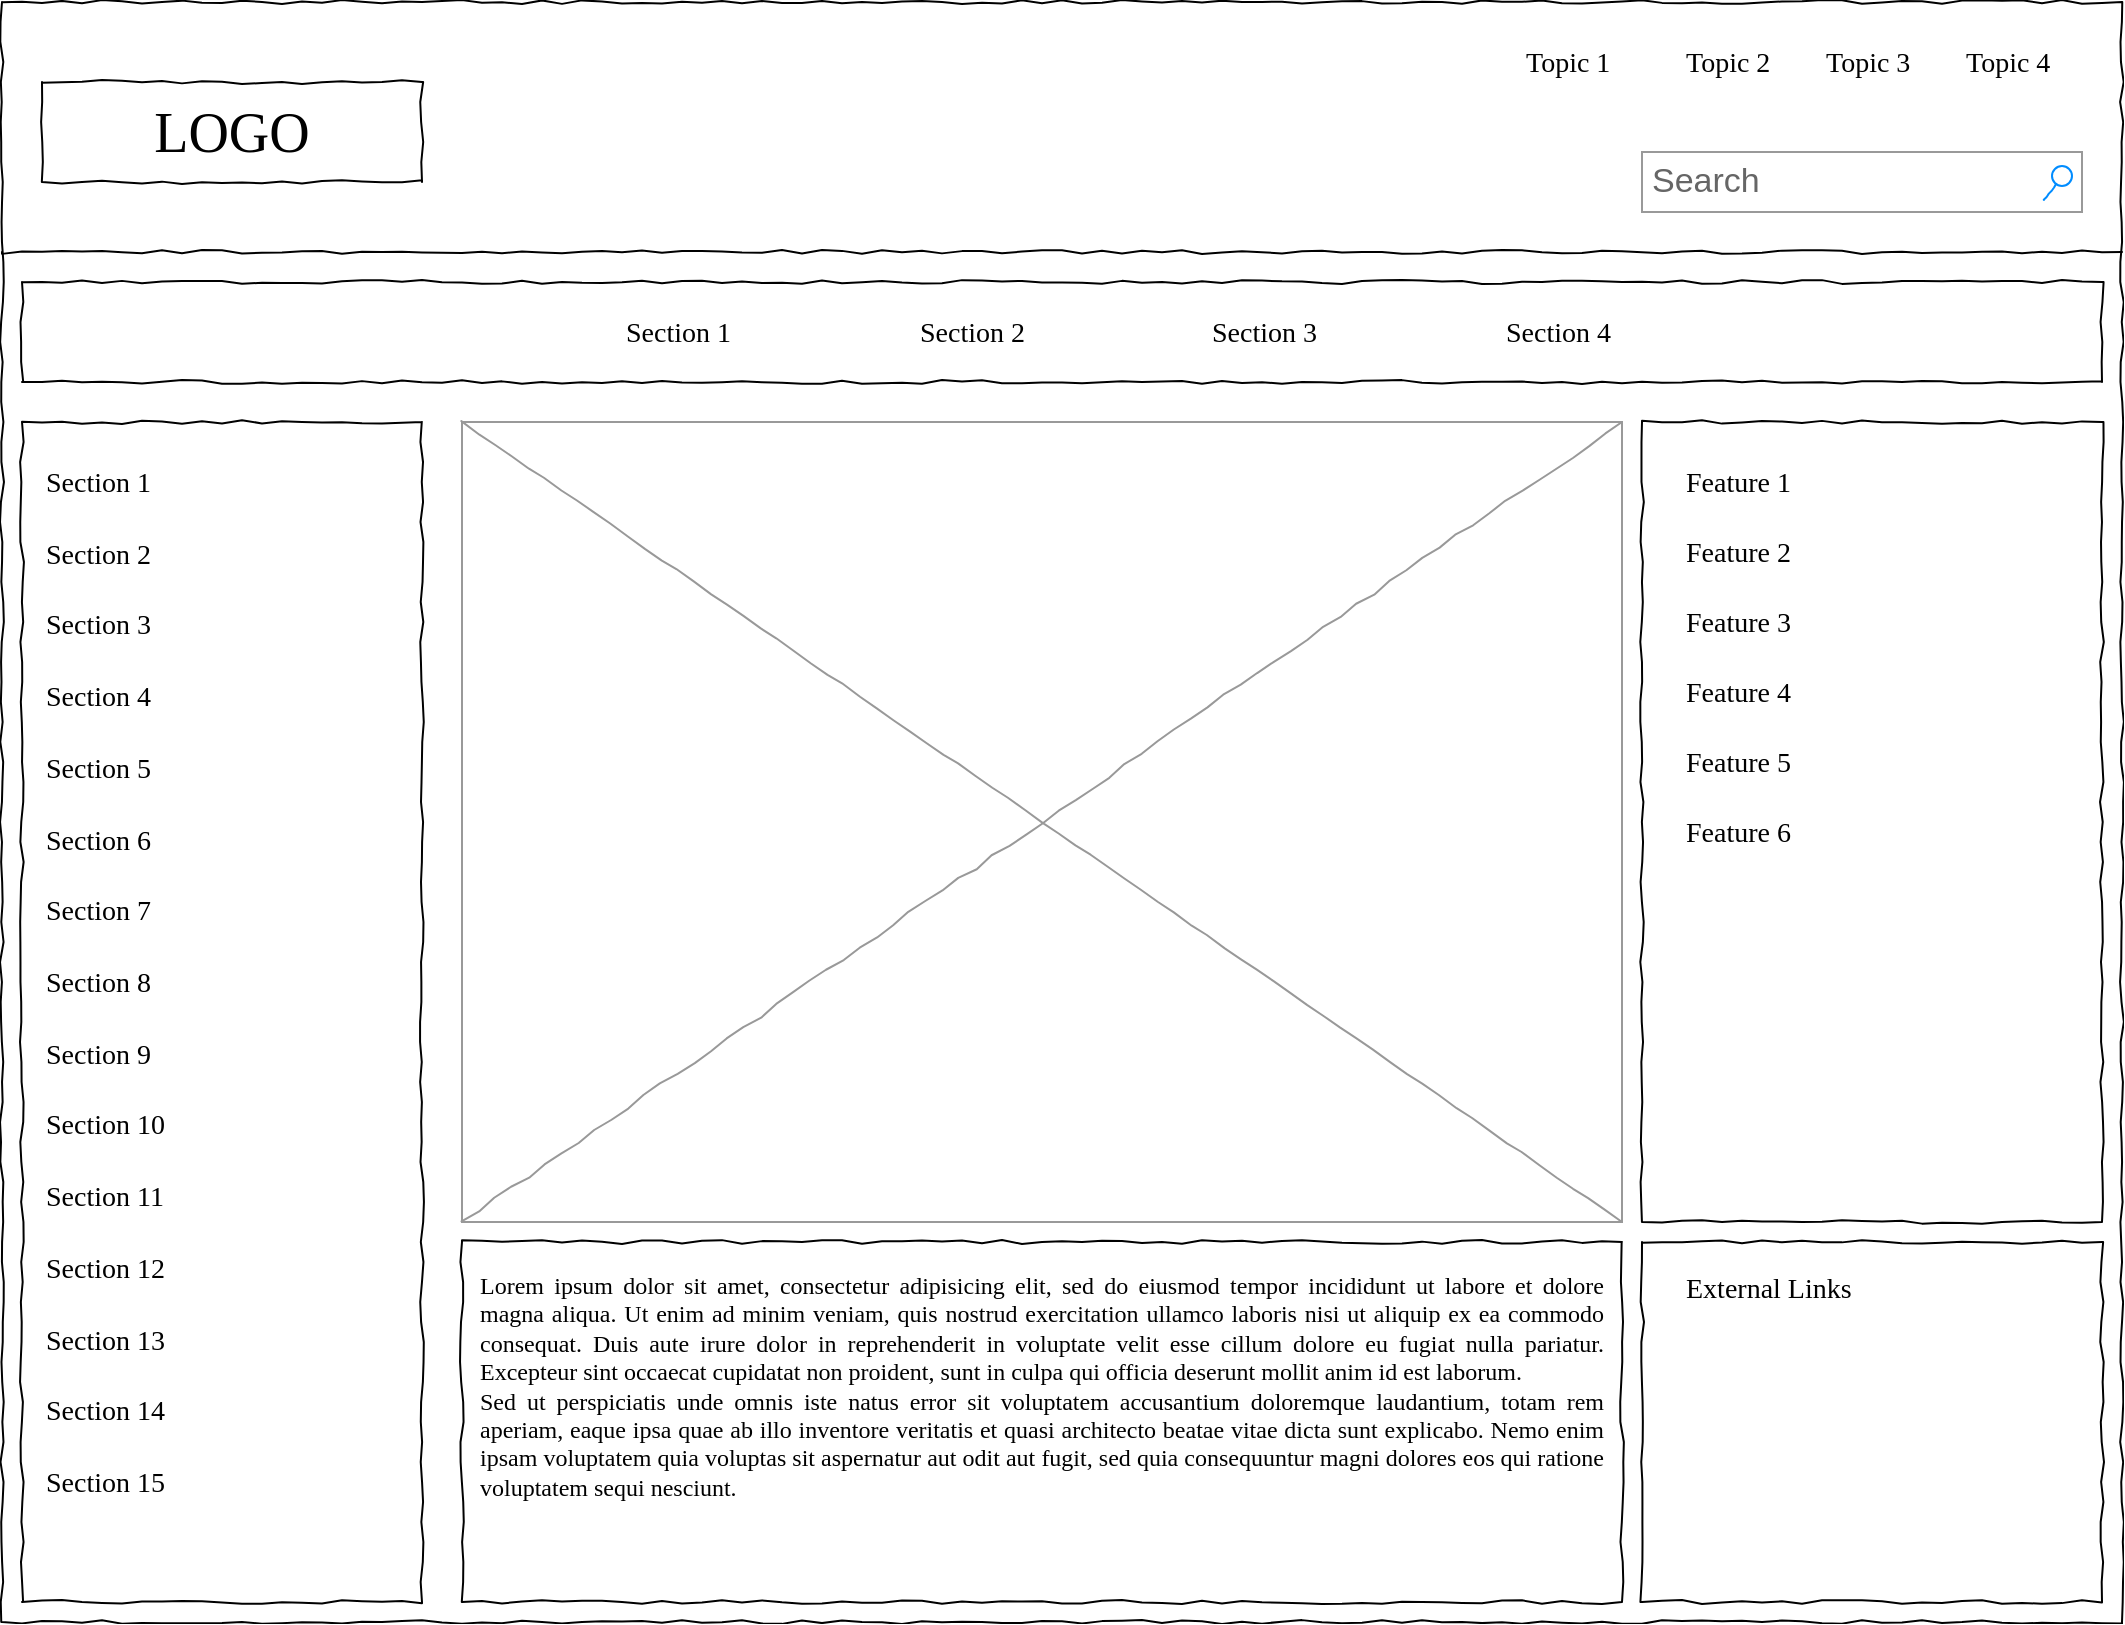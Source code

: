 <mxfile version="24.7.16" pages="2">
  <diagram name="Page-1" id="03018318-947c-dd8e-b7a3-06fadd420f32">
    <mxGraphModel dx="1408" dy="748" grid="1" gridSize="10" guides="1" tooltips="1" connect="1" arrows="1" fold="1" page="1" pageScale="1" pageWidth="1100" pageHeight="850" background="none" math="0" shadow="0">
      <root>
        <mxCell id="0" />
        <mxCell id="1" parent="0" />
        <mxCell id="677b7b8949515195-1" value="" style="whiteSpace=wrap;html=1;rounded=0;shadow=0;labelBackgroundColor=none;strokeColor=#000000;strokeWidth=1;fillColor=none;fontFamily=Verdana;fontSize=12;fontColor=#000000;align=center;comic=1;" parent="1" vertex="1">
          <mxGeometry x="20" y="20" width="1060" height="810" as="geometry" />
        </mxCell>
        <mxCell id="677b7b8949515195-2" value="LOGO" style="whiteSpace=wrap;html=1;rounded=0;shadow=0;labelBackgroundColor=none;strokeWidth=1;fontFamily=Verdana;fontSize=28;align=center;comic=1;" parent="1" vertex="1">
          <mxGeometry x="40" y="60" width="190" height="50" as="geometry" />
        </mxCell>
        <mxCell id="677b7b8949515195-3" value="Search" style="strokeWidth=1;shadow=0;dashed=0;align=center;html=1;shape=mxgraph.mockup.forms.searchBox;strokeColor=#999999;mainText=;strokeColor2=#008cff;fontColor=#666666;fontSize=17;align=left;spacingLeft=3;rounded=0;labelBackgroundColor=none;comic=1;" parent="1" vertex="1">
          <mxGeometry x="840" y="95" width="220" height="30" as="geometry" />
        </mxCell>
        <mxCell id="677b7b8949515195-4" value="Topic 1" style="text;html=1;points=[];align=left;verticalAlign=top;spacingTop=-4;fontSize=14;fontFamily=Verdana" parent="1" vertex="1">
          <mxGeometry x="780" y="40" width="60" height="20" as="geometry" />
        </mxCell>
        <mxCell id="677b7b8949515195-5" value="Topic 2" style="text;html=1;points=[];align=left;verticalAlign=top;spacingTop=-4;fontSize=14;fontFamily=Verdana" parent="1" vertex="1">
          <mxGeometry x="860" y="40" width="60" height="20" as="geometry" />
        </mxCell>
        <mxCell id="677b7b8949515195-6" value="Topic 3" style="text;html=1;points=[];align=left;verticalAlign=top;spacingTop=-4;fontSize=14;fontFamily=Verdana" parent="1" vertex="1">
          <mxGeometry x="930" y="40" width="60" height="20" as="geometry" />
        </mxCell>
        <mxCell id="677b7b8949515195-7" value="Topic 4" style="text;html=1;points=[];align=left;verticalAlign=top;spacingTop=-4;fontSize=14;fontFamily=Verdana" parent="1" vertex="1">
          <mxGeometry x="1000" y="40" width="60" height="20" as="geometry" />
        </mxCell>
        <mxCell id="677b7b8949515195-8" value="" style="whiteSpace=wrap;html=1;rounded=0;shadow=0;labelBackgroundColor=none;strokeWidth=1;fillColor=none;fontFamily=Verdana;fontSize=12;align=center;comic=1;" parent="1" vertex="1">
          <mxGeometry x="30" y="230" width="200" height="590" as="geometry" />
        </mxCell>
        <mxCell id="677b7b8949515195-9" value="" style="line;strokeWidth=1;html=1;rounded=0;shadow=0;labelBackgroundColor=none;fillColor=none;fontFamily=Verdana;fontSize=14;fontColor=#000000;align=center;comic=1;" parent="1" vertex="1">
          <mxGeometry x="20" y="140" width="1060" height="10" as="geometry" />
        </mxCell>
        <mxCell id="677b7b8949515195-10" value="" style="whiteSpace=wrap;html=1;rounded=0;shadow=0;labelBackgroundColor=none;strokeWidth=1;fillColor=none;fontFamily=Verdana;fontSize=12;align=center;comic=1;" parent="1" vertex="1">
          <mxGeometry x="30" y="160" width="1040" height="50" as="geometry" />
        </mxCell>
        <mxCell id="677b7b8949515195-11" value="Section 1" style="text;html=1;points=[];align=left;verticalAlign=top;spacingTop=-4;fontSize=14;fontFamily=Verdana" parent="1" vertex="1">
          <mxGeometry x="330" y="175" width="60" height="20" as="geometry" />
        </mxCell>
        <mxCell id="677b7b8949515195-12" value="Section 2" style="text;html=1;points=[];align=left;verticalAlign=top;spacingTop=-4;fontSize=14;fontFamily=Verdana" parent="1" vertex="1">
          <mxGeometry x="477" y="175" width="60" height="20" as="geometry" />
        </mxCell>
        <mxCell id="677b7b8949515195-13" value="Section 3" style="text;html=1;points=[];align=left;verticalAlign=top;spacingTop=-4;fontSize=14;fontFamily=Verdana" parent="1" vertex="1">
          <mxGeometry x="623" y="175" width="60" height="20" as="geometry" />
        </mxCell>
        <mxCell id="677b7b8949515195-14" value="Section 4" style="text;html=1;points=[];align=left;verticalAlign=top;spacingTop=-4;fontSize=14;fontFamily=Verdana" parent="1" vertex="1">
          <mxGeometry x="770" y="175" width="60" height="20" as="geometry" />
        </mxCell>
        <mxCell id="677b7b8949515195-15" value="&lt;div style=&quot;text-align: justify&quot;&gt;&lt;span&gt;Lorem ipsum dolor sit amet, consectetur adipisicing elit, sed do eiusmod tempor incididunt ut labore et dolore magna aliqua. Ut enim ad minim veniam, quis nostrud exercitation ullamco laboris nisi ut aliquip ex ea commodo consequat. Duis aute irure dolor in reprehenderit in voluptate velit esse cillum dolore eu fugiat nulla pariatur. Excepteur sint occaecat cupidatat non proident, sunt in culpa qui officia deserunt mollit anim id est laborum.&lt;/span&gt;&lt;/div&gt;&lt;div style=&quot;text-align: justify&quot;&gt;&lt;span&gt;Sed ut perspiciatis unde omnis iste natus error sit voluptatem accusantium doloremque laudantium, totam rem aperiam, eaque ipsa quae ab illo inventore veritatis et quasi architecto beatae vitae dicta sunt explicabo. Nemo enim ipsam voluptatem quia voluptas sit aspernatur aut odit aut fugit, sed quia consequuntur magni dolores eos qui ratione voluptatem sequi nesciunt.&amp;nbsp;&lt;/span&gt;&lt;/div&gt;" style="whiteSpace=wrap;html=1;rounded=0;shadow=0;labelBackgroundColor=none;strokeWidth=1;fillColor=none;fontFamily=Verdana;fontSize=12;align=center;verticalAlign=top;spacing=10;comic=1;" parent="1" vertex="1">
          <mxGeometry x="250" y="640" width="580" height="180" as="geometry" />
        </mxCell>
        <mxCell id="677b7b8949515195-16" value="" style="verticalLabelPosition=bottom;shadow=0;dashed=0;align=center;html=1;verticalAlign=top;strokeWidth=1;shape=mxgraph.mockup.graphics.simpleIcon;strokeColor=#999999;rounded=0;labelBackgroundColor=none;fontFamily=Verdana;fontSize=14;fontColor=#000000;comic=1;" parent="1" vertex="1">
          <mxGeometry x="250" y="230" width="580" height="400" as="geometry" />
        </mxCell>
        <mxCell id="677b7b8949515195-25" value="" style="whiteSpace=wrap;html=1;rounded=0;shadow=0;labelBackgroundColor=none;strokeWidth=1;fillColor=none;fontFamily=Verdana;fontSize=12;align=center;comic=1;" parent="1" vertex="1">
          <mxGeometry x="840" y="230" width="230" height="400" as="geometry" />
        </mxCell>
        <mxCell id="677b7b8949515195-26" value="" style="whiteSpace=wrap;html=1;rounded=0;shadow=0;labelBackgroundColor=none;strokeWidth=1;fillColor=none;fontFamily=Verdana;fontSize=12;align=center;comic=1;" parent="1" vertex="1">
          <mxGeometry x="840" y="640" width="230" height="180" as="geometry" />
        </mxCell>
        <mxCell id="677b7b8949515195-27" value="Section 1" style="text;html=1;points=[];align=left;verticalAlign=top;spacingTop=-4;fontSize=14;fontFamily=Verdana" parent="1" vertex="1">
          <mxGeometry x="40" y="250" width="170" height="20" as="geometry" />
        </mxCell>
        <mxCell id="677b7b8949515195-28" value="Section 2" style="text;html=1;points=[];align=left;verticalAlign=top;spacingTop=-4;fontSize=14;fontFamily=Verdana" parent="1" vertex="1">
          <mxGeometry x="40" y="286" width="170" height="20" as="geometry" />
        </mxCell>
        <mxCell id="677b7b8949515195-29" value="Section 3" style="text;html=1;points=[];align=left;verticalAlign=top;spacingTop=-4;fontSize=14;fontFamily=Verdana" parent="1" vertex="1">
          <mxGeometry x="40" y="321" width="170" height="20" as="geometry" />
        </mxCell>
        <mxCell id="677b7b8949515195-30" value="Section 4" style="text;html=1;points=[];align=left;verticalAlign=top;spacingTop=-4;fontSize=14;fontFamily=Verdana" parent="1" vertex="1">
          <mxGeometry x="40" y="357" width="170" height="20" as="geometry" />
        </mxCell>
        <mxCell id="677b7b8949515195-31" value="Section 7" style="text;html=1;points=[];align=left;verticalAlign=top;spacingTop=-4;fontSize=14;fontFamily=Verdana" parent="1" vertex="1">
          <mxGeometry x="40" y="464" width="170" height="20" as="geometry" />
        </mxCell>
        <mxCell id="677b7b8949515195-32" value="Section 8" style="text;html=1;points=[];align=left;verticalAlign=top;spacingTop=-4;fontSize=14;fontFamily=Verdana" parent="1" vertex="1">
          <mxGeometry x="40" y="500" width="170" height="20" as="geometry" />
        </mxCell>
        <mxCell id="677b7b8949515195-33" value="Section 9" style="text;html=1;points=[];align=left;verticalAlign=top;spacingTop=-4;fontSize=14;fontFamily=Verdana" parent="1" vertex="1">
          <mxGeometry x="40" y="536" width="170" height="20" as="geometry" />
        </mxCell>
        <mxCell id="677b7b8949515195-34" value="Section 10" style="text;html=1;points=[];align=left;verticalAlign=top;spacingTop=-4;fontSize=14;fontFamily=Verdana" parent="1" vertex="1">
          <mxGeometry x="40" y="571" width="170" height="20" as="geometry" />
        </mxCell>
        <mxCell id="677b7b8949515195-35" value="Section 11" style="text;html=1;points=[];align=left;verticalAlign=top;spacingTop=-4;fontSize=14;fontFamily=Verdana" parent="1" vertex="1">
          <mxGeometry x="40" y="607" width="170" height="20" as="geometry" />
        </mxCell>
        <mxCell id="677b7b8949515195-36" value="Section 12" style="text;html=1;points=[];align=left;verticalAlign=top;spacingTop=-4;fontSize=14;fontFamily=Verdana" parent="1" vertex="1">
          <mxGeometry x="40" y="643" width="170" height="20" as="geometry" />
        </mxCell>
        <mxCell id="677b7b8949515195-37" value="Section 13" style="text;html=1;points=[];align=left;verticalAlign=top;spacingTop=-4;fontSize=14;fontFamily=Verdana" parent="1" vertex="1">
          <mxGeometry x="40" y="679" width="170" height="20" as="geometry" />
        </mxCell>
        <mxCell id="677b7b8949515195-38" value="Section 14" style="text;html=1;points=[];align=left;verticalAlign=top;spacingTop=-4;fontSize=14;fontFamily=Verdana" parent="1" vertex="1">
          <mxGeometry x="40" y="714" width="170" height="20" as="geometry" />
        </mxCell>
        <mxCell id="677b7b8949515195-39" value="Section 5" style="text;html=1;points=[];align=left;verticalAlign=top;spacingTop=-4;fontSize=14;fontFamily=Verdana" parent="1" vertex="1">
          <mxGeometry x="40" y="393" width="170" height="20" as="geometry" />
        </mxCell>
        <mxCell id="677b7b8949515195-40" value="Section 6" style="text;html=1;points=[];align=left;verticalAlign=top;spacingTop=-4;fontSize=14;fontFamily=Verdana" parent="1" vertex="1">
          <mxGeometry x="40" y="429" width="170" height="20" as="geometry" />
        </mxCell>
        <mxCell id="677b7b8949515195-41" value="Section 15" style="text;html=1;points=[];align=left;verticalAlign=top;spacingTop=-4;fontSize=14;fontFamily=Verdana" parent="1" vertex="1">
          <mxGeometry x="40" y="750" width="170" height="20" as="geometry" />
        </mxCell>
        <mxCell id="677b7b8949515195-42" value="External Links" style="text;html=1;points=[];align=left;verticalAlign=top;spacingTop=-4;fontSize=14;fontFamily=Verdana" parent="1" vertex="1">
          <mxGeometry x="860" y="653" width="170" height="20" as="geometry" />
        </mxCell>
        <mxCell id="677b7b8949515195-44" value="Feature 1" style="text;html=1;points=[];align=left;verticalAlign=top;spacingTop=-4;fontSize=14;fontFamily=Verdana" parent="1" vertex="1">
          <mxGeometry x="860" y="250" width="170" height="20" as="geometry" />
        </mxCell>
        <mxCell id="677b7b8949515195-45" value="Feature 2" style="text;html=1;points=[];align=left;verticalAlign=top;spacingTop=-4;fontSize=14;fontFamily=Verdana" parent="1" vertex="1">
          <mxGeometry x="860" y="285" width="170" height="20" as="geometry" />
        </mxCell>
        <mxCell id="677b7b8949515195-46" value="Feature 3" style="text;html=1;points=[];align=left;verticalAlign=top;spacingTop=-4;fontSize=14;fontFamily=Verdana" parent="1" vertex="1">
          <mxGeometry x="860" y="320" width="170" height="20" as="geometry" />
        </mxCell>
        <mxCell id="677b7b8949515195-47" value="Feature 4" style="text;html=1;points=[];align=left;verticalAlign=top;spacingTop=-4;fontSize=14;fontFamily=Verdana" parent="1" vertex="1">
          <mxGeometry x="860" y="355" width="170" height="20" as="geometry" />
        </mxCell>
        <mxCell id="677b7b8949515195-48" value="Feature 5" style="text;html=1;points=[];align=left;verticalAlign=top;spacingTop=-4;fontSize=14;fontFamily=Verdana" parent="1" vertex="1">
          <mxGeometry x="860" y="390" width="170" height="20" as="geometry" />
        </mxCell>
        <mxCell id="677b7b8949515195-49" value="Feature 6" style="text;html=1;points=[];align=left;verticalAlign=top;spacingTop=-4;fontSize=14;fontFamily=Verdana" parent="1" vertex="1">
          <mxGeometry x="860" y="425" width="170" height="20" as="geometry" />
        </mxCell>
      </root>
    </mxGraphModel>
  </diagram>
  <diagram id="0AQCHfZrvOKLCWJ2RlhU" name="Page-2">
    <mxGraphModel dx="1434" dy="715" grid="1" gridSize="10" guides="1" tooltips="1" connect="1" arrows="1" fold="1" page="1" pageScale="1" pageWidth="850" pageHeight="1100" math="0" shadow="0">
      <root>
        <mxCell id="0" />
        <mxCell id="1" parent="0" />
        <mxCell id="UyC3MJAuwIzsb8hnh3Vk-46" value="" style="group" parent="1" vertex="1" connectable="0">
          <mxGeometry x="203" y="41" width="169" height="257" as="geometry" />
        </mxCell>
        <mxCell id="UyC3MJAuwIzsb8hnh3Vk-47" value="" style="group" parent="UyC3MJAuwIzsb8hnh3Vk-46" vertex="1" connectable="0">
          <mxGeometry width="160" height="140" as="geometry" />
        </mxCell>
        <mxCell id="UyC3MJAuwIzsb8hnh3Vk-48" value="" style="group;rotation=-90;" parent="UyC3MJAuwIzsb8hnh3Vk-47" vertex="1" connectable="0">
          <mxGeometry x="10" y="-10" width="80" height="100" as="geometry" />
        </mxCell>
        <mxCell id="UyC3MJAuwIzsb8hnh3Vk-49" value="" style="group;rotation=-90;" parent="UyC3MJAuwIzsb8hnh3Vk-48" vertex="1" connectable="0">
          <mxGeometry width="30" height="50" as="geometry" />
        </mxCell>
        <mxCell id="UyC3MJAuwIzsb8hnh3Vk-50" value="" style="endArrow=none;html=1;rounded=0;" parent="UyC3MJAuwIzsb8hnh3Vk-49" edge="1">
          <mxGeometry width="50" height="50" relative="1" as="geometry">
            <mxPoint x="40" y="40" as="sourcePoint" />
            <mxPoint x="10" y="40" as="targetPoint" />
          </mxGeometry>
        </mxCell>
        <mxCell id="UyC3MJAuwIzsb8hnh3Vk-51" value="" style="endArrow=none;html=1;rounded=0;" parent="UyC3MJAuwIzsb8hnh3Vk-49" edge="1">
          <mxGeometry width="50" height="50" relative="1" as="geometry">
            <mxPoint x="40" y="40" as="sourcePoint" />
            <mxPoint x="40" y="10" as="targetPoint" />
          </mxGeometry>
        </mxCell>
        <mxCell id="UyC3MJAuwIzsb8hnh3Vk-52" value="" style="endArrow=classic;startArrow=classic;html=1;rounded=0;" parent="UyC3MJAuwIzsb8hnh3Vk-48" edge="1">
          <mxGeometry width="50" height="50" relative="1" as="geometry">
            <mxPoint x="90" y="90" as="sourcePoint" />
            <mxPoint x="40" y="40" as="targetPoint" />
          </mxGeometry>
        </mxCell>
        <mxCell id="UyC3MJAuwIzsb8hnh3Vk-53" value="" style="group;rotation=-90;" parent="UyC3MJAuwIzsb8hnh3Vk-47" vertex="1" connectable="0">
          <mxGeometry x="70" y="50" width="80" height="100" as="geometry" />
        </mxCell>
        <mxCell id="UyC3MJAuwIzsb8hnh3Vk-54" value="" style="group;rotation=-90;" parent="UyC3MJAuwIzsb8hnh3Vk-53" vertex="1" connectable="0">
          <mxGeometry width="30" height="50" as="geometry" />
        </mxCell>
        <mxCell id="UyC3MJAuwIzsb8hnh3Vk-55" value="" style="endArrow=none;html=1;rounded=0;" parent="UyC3MJAuwIzsb8hnh3Vk-54" edge="1">
          <mxGeometry width="50" height="50" relative="1" as="geometry">
            <mxPoint x="40" y="40" as="sourcePoint" />
            <mxPoint x="10" y="40" as="targetPoint" />
          </mxGeometry>
        </mxCell>
        <mxCell id="UyC3MJAuwIzsb8hnh3Vk-56" value="" style="endArrow=none;html=1;rounded=0;" parent="UyC3MJAuwIzsb8hnh3Vk-54" edge="1">
          <mxGeometry width="50" height="50" relative="1" as="geometry">
            <mxPoint x="40" y="40" as="sourcePoint" />
            <mxPoint x="40" y="10" as="targetPoint" />
          </mxGeometry>
        </mxCell>
        <mxCell id="UyC3MJAuwIzsb8hnh3Vk-57" value="" style="endArrow=classic;startArrow=classic;html=1;rounded=0;" parent="UyC3MJAuwIzsb8hnh3Vk-53" edge="1">
          <mxGeometry width="50" height="50" relative="1" as="geometry">
            <mxPoint x="90" y="90" as="sourcePoint" />
            <mxPoint x="40" y="40" as="targetPoint" />
          </mxGeometry>
        </mxCell>
        <mxCell id="UyC3MJAuwIzsb8hnh3Vk-58" value="" style="group;rotation=-90;" parent="UyC3MJAuwIzsb8hnh3Vk-47" vertex="1" connectable="0">
          <mxGeometry x="10" y="50" width="80" height="100" as="geometry" />
        </mxCell>
        <mxCell id="UyC3MJAuwIzsb8hnh3Vk-59" value="" style="group;rotation=-90;" parent="UyC3MJAuwIzsb8hnh3Vk-58" vertex="1" connectable="0">
          <mxGeometry width="30" height="50" as="geometry" />
        </mxCell>
        <mxCell id="UyC3MJAuwIzsb8hnh3Vk-60" value="" style="endArrow=none;html=1;rounded=0;" parent="UyC3MJAuwIzsb8hnh3Vk-59" edge="1">
          <mxGeometry width="50" height="50" relative="1" as="geometry">
            <mxPoint x="40" y="40" as="sourcePoint" />
            <mxPoint x="10" y="40" as="targetPoint" />
          </mxGeometry>
        </mxCell>
        <mxCell id="UyC3MJAuwIzsb8hnh3Vk-61" value="" style="endArrow=none;html=1;rounded=0;" parent="UyC3MJAuwIzsb8hnh3Vk-59" edge="1">
          <mxGeometry width="50" height="50" relative="1" as="geometry">
            <mxPoint x="40" y="40" as="sourcePoint" />
            <mxPoint x="40" y="10" as="targetPoint" />
          </mxGeometry>
        </mxCell>
        <mxCell id="UyC3MJAuwIzsb8hnh3Vk-62" value="" style="endArrow=classic;startArrow=classic;html=1;rounded=0;" parent="UyC3MJAuwIzsb8hnh3Vk-58" edge="1">
          <mxGeometry width="50" height="50" relative="1" as="geometry">
            <mxPoint x="90" y="90" as="sourcePoint" />
            <mxPoint x="40" y="40" as="targetPoint" />
          </mxGeometry>
        </mxCell>
        <mxCell id="UyC3MJAuwIzsb8hnh3Vk-63" value="" style="group;rotation=-90;" parent="UyC3MJAuwIzsb8hnh3Vk-47" vertex="1" connectable="0">
          <mxGeometry x="60" y="-10" width="80" height="100" as="geometry" />
        </mxCell>
        <mxCell id="UyC3MJAuwIzsb8hnh3Vk-64" value="" style="group;rotation=-90;" parent="UyC3MJAuwIzsb8hnh3Vk-63" vertex="1" connectable="0">
          <mxGeometry width="30" height="50" as="geometry" />
        </mxCell>
        <mxCell id="UyC3MJAuwIzsb8hnh3Vk-65" value="" style="endArrow=none;html=1;rounded=0;" parent="UyC3MJAuwIzsb8hnh3Vk-64" edge="1">
          <mxGeometry width="50" height="50" relative="1" as="geometry">
            <mxPoint x="40" y="40" as="sourcePoint" />
            <mxPoint x="10" y="40" as="targetPoint" />
          </mxGeometry>
        </mxCell>
        <mxCell id="UyC3MJAuwIzsb8hnh3Vk-66" value="" style="endArrow=none;html=1;rounded=0;" parent="UyC3MJAuwIzsb8hnh3Vk-64" edge="1">
          <mxGeometry width="50" height="50" relative="1" as="geometry">
            <mxPoint x="40" y="40" as="sourcePoint" />
            <mxPoint x="40" y="10" as="targetPoint" />
          </mxGeometry>
        </mxCell>
        <mxCell id="UyC3MJAuwIzsb8hnh3Vk-67" value="" style="endArrow=classic;startArrow=classic;html=1;rounded=0;" parent="UyC3MJAuwIzsb8hnh3Vk-63" edge="1">
          <mxGeometry width="50" height="50" relative="1" as="geometry">
            <mxPoint x="90" y="90" as="sourcePoint" />
            <mxPoint x="40" y="40" as="targetPoint" />
          </mxGeometry>
        </mxCell>
        <mxCell id="UyC3MJAuwIzsb8hnh3Vk-68" value="" style="group" parent="UyC3MJAuwIzsb8hnh3Vk-46" vertex="1" connectable="0">
          <mxGeometry x="9" y="117" width="160" height="140" as="geometry" />
        </mxCell>
        <mxCell id="UyC3MJAuwIzsb8hnh3Vk-69" value="" style="group;rotation=-90;" parent="UyC3MJAuwIzsb8hnh3Vk-68" vertex="1" connectable="0">
          <mxGeometry x="10" y="-10" width="80" height="100" as="geometry" />
        </mxCell>
        <mxCell id="UyC3MJAuwIzsb8hnh3Vk-70" value="" style="group;rotation=-90;" parent="UyC3MJAuwIzsb8hnh3Vk-69" vertex="1" connectable="0">
          <mxGeometry width="30" height="50" as="geometry" />
        </mxCell>
        <mxCell id="UyC3MJAuwIzsb8hnh3Vk-71" value="" style="endArrow=none;html=1;rounded=0;" parent="UyC3MJAuwIzsb8hnh3Vk-70" edge="1">
          <mxGeometry width="50" height="50" relative="1" as="geometry">
            <mxPoint x="40" y="40" as="sourcePoint" />
            <mxPoint x="10" y="40" as="targetPoint" />
          </mxGeometry>
        </mxCell>
        <mxCell id="UyC3MJAuwIzsb8hnh3Vk-72" value="" style="endArrow=none;html=1;rounded=0;" parent="UyC3MJAuwIzsb8hnh3Vk-70" edge="1">
          <mxGeometry width="50" height="50" relative="1" as="geometry">
            <mxPoint x="40" y="40" as="sourcePoint" />
            <mxPoint x="40" y="10" as="targetPoint" />
          </mxGeometry>
        </mxCell>
        <mxCell id="UyC3MJAuwIzsb8hnh3Vk-73" value="" style="endArrow=classic;startArrow=classic;html=1;rounded=0;" parent="UyC3MJAuwIzsb8hnh3Vk-69" edge="1">
          <mxGeometry width="50" height="50" relative="1" as="geometry">
            <mxPoint x="90" y="90" as="sourcePoint" />
            <mxPoint x="40" y="40" as="targetPoint" />
          </mxGeometry>
        </mxCell>
        <mxCell id="UyC3MJAuwIzsb8hnh3Vk-74" value="" style="group;rotation=-90;" parent="UyC3MJAuwIzsb8hnh3Vk-68" vertex="1" connectable="0">
          <mxGeometry x="70" y="50" width="80" height="100" as="geometry" />
        </mxCell>
        <mxCell id="UyC3MJAuwIzsb8hnh3Vk-75" value="" style="group;rotation=-90;" parent="UyC3MJAuwIzsb8hnh3Vk-74" vertex="1" connectable="0">
          <mxGeometry width="30" height="50" as="geometry" />
        </mxCell>
        <mxCell id="UyC3MJAuwIzsb8hnh3Vk-76" value="" style="endArrow=none;html=1;rounded=0;" parent="UyC3MJAuwIzsb8hnh3Vk-75" edge="1">
          <mxGeometry width="50" height="50" relative="1" as="geometry">
            <mxPoint x="40" y="40" as="sourcePoint" />
            <mxPoint x="10" y="40" as="targetPoint" />
          </mxGeometry>
        </mxCell>
        <mxCell id="UyC3MJAuwIzsb8hnh3Vk-77" value="" style="endArrow=none;html=1;rounded=0;" parent="UyC3MJAuwIzsb8hnh3Vk-75" edge="1">
          <mxGeometry width="50" height="50" relative="1" as="geometry">
            <mxPoint x="40" y="40" as="sourcePoint" />
            <mxPoint x="40" y="10" as="targetPoint" />
          </mxGeometry>
        </mxCell>
        <mxCell id="UyC3MJAuwIzsb8hnh3Vk-78" value="" style="endArrow=classic;startArrow=classic;html=1;rounded=0;" parent="UyC3MJAuwIzsb8hnh3Vk-74" edge="1">
          <mxGeometry width="50" height="50" relative="1" as="geometry">
            <mxPoint x="90" y="90" as="sourcePoint" />
            <mxPoint x="40" y="40" as="targetPoint" />
          </mxGeometry>
        </mxCell>
        <mxCell id="UyC3MJAuwIzsb8hnh3Vk-79" value="" style="group;rotation=-90;" parent="UyC3MJAuwIzsb8hnh3Vk-68" vertex="1" connectable="0">
          <mxGeometry x="10" y="50" width="80" height="100" as="geometry" />
        </mxCell>
        <mxCell id="UyC3MJAuwIzsb8hnh3Vk-80" value="" style="group;rotation=-90;" parent="UyC3MJAuwIzsb8hnh3Vk-79" vertex="1" connectable="0">
          <mxGeometry width="30" height="50" as="geometry" />
        </mxCell>
        <mxCell id="UyC3MJAuwIzsb8hnh3Vk-81" value="" style="endArrow=none;html=1;rounded=0;" parent="UyC3MJAuwIzsb8hnh3Vk-80" edge="1">
          <mxGeometry width="50" height="50" relative="1" as="geometry">
            <mxPoint x="40" y="40" as="sourcePoint" />
            <mxPoint x="10" y="40" as="targetPoint" />
          </mxGeometry>
        </mxCell>
        <mxCell id="UyC3MJAuwIzsb8hnh3Vk-82" value="" style="endArrow=none;html=1;rounded=0;" parent="UyC3MJAuwIzsb8hnh3Vk-80" edge="1">
          <mxGeometry width="50" height="50" relative="1" as="geometry">
            <mxPoint x="40" y="40" as="sourcePoint" />
            <mxPoint x="40" y="10" as="targetPoint" />
          </mxGeometry>
        </mxCell>
        <mxCell id="UyC3MJAuwIzsb8hnh3Vk-83" value="" style="endArrow=classic;startArrow=classic;html=1;rounded=0;" parent="UyC3MJAuwIzsb8hnh3Vk-79" edge="1">
          <mxGeometry width="50" height="50" relative="1" as="geometry">
            <mxPoint x="90" y="90" as="sourcePoint" />
            <mxPoint x="40" y="40" as="targetPoint" />
          </mxGeometry>
        </mxCell>
        <mxCell id="UyC3MJAuwIzsb8hnh3Vk-84" value="" style="group;rotation=-90;" parent="UyC3MJAuwIzsb8hnh3Vk-68" vertex="1" connectable="0">
          <mxGeometry x="60" y="-10" width="80" height="100" as="geometry" />
        </mxCell>
        <mxCell id="UyC3MJAuwIzsb8hnh3Vk-85" value="" style="group;rotation=-90;" parent="UyC3MJAuwIzsb8hnh3Vk-84" vertex="1" connectable="0">
          <mxGeometry width="30" height="50" as="geometry" />
        </mxCell>
        <mxCell id="UyC3MJAuwIzsb8hnh3Vk-86" value="" style="endArrow=none;html=1;rounded=0;" parent="UyC3MJAuwIzsb8hnh3Vk-85" edge="1">
          <mxGeometry width="50" height="50" relative="1" as="geometry">
            <mxPoint x="40" y="40" as="sourcePoint" />
            <mxPoint x="10" y="40" as="targetPoint" />
          </mxGeometry>
        </mxCell>
        <mxCell id="UyC3MJAuwIzsb8hnh3Vk-87" value="" style="endArrow=none;html=1;rounded=0;" parent="UyC3MJAuwIzsb8hnh3Vk-85" edge="1">
          <mxGeometry width="50" height="50" relative="1" as="geometry">
            <mxPoint x="40" y="40" as="sourcePoint" />
            <mxPoint x="40" y="10" as="targetPoint" />
          </mxGeometry>
        </mxCell>
        <mxCell id="UyC3MJAuwIzsb8hnh3Vk-88" value="" style="endArrow=classic;startArrow=classic;html=1;rounded=0;" parent="UyC3MJAuwIzsb8hnh3Vk-84" edge="1">
          <mxGeometry width="50" height="50" relative="1" as="geometry">
            <mxPoint x="90" y="90" as="sourcePoint" />
            <mxPoint x="40" y="40" as="targetPoint" />
          </mxGeometry>
        </mxCell>
        <mxCell id="UyC3MJAuwIzsb8hnh3Vk-134" value="" style="group" parent="1" vertex="1" connectable="0">
          <mxGeometry x="440" y="40" width="290" height="110" as="geometry" />
        </mxCell>
        <mxCell id="UyC3MJAuwIzsb8hnh3Vk-146" value="" style="group" parent="UyC3MJAuwIzsb8hnh3Vk-134" vertex="1" connectable="0">
          <mxGeometry x="60" width="110" height="110" as="geometry" />
        </mxCell>
        <mxCell id="UyC3MJAuwIzsb8hnh3Vk-147" value="" style="group;rotation=-90;" parent="UyC3MJAuwIzsb8hnh3Vk-146" vertex="1" connectable="0">
          <mxGeometry x="10" y="-10" width="80" height="100" as="geometry" />
        </mxCell>
        <mxCell id="UyC3MJAuwIzsb8hnh3Vk-148" value="" style="group;rotation=-90;" parent="UyC3MJAuwIzsb8hnh3Vk-147" vertex="1" connectable="0">
          <mxGeometry width="30" height="50" as="geometry" />
        </mxCell>
        <mxCell id="UyC3MJAuwIzsb8hnh3Vk-149" value="" style="endArrow=none;html=1;rounded=0;" parent="UyC3MJAuwIzsb8hnh3Vk-148" edge="1">
          <mxGeometry width="50" height="50" relative="1" as="geometry">
            <mxPoint x="40" y="40" as="sourcePoint" />
            <mxPoint x="10" y="40" as="targetPoint" />
          </mxGeometry>
        </mxCell>
        <mxCell id="UyC3MJAuwIzsb8hnh3Vk-150" value="" style="endArrow=none;html=1;rounded=0;" parent="UyC3MJAuwIzsb8hnh3Vk-148" edge="1">
          <mxGeometry width="50" height="50" relative="1" as="geometry">
            <mxPoint x="40" y="40" as="sourcePoint" />
            <mxPoint x="40" y="10" as="targetPoint" />
          </mxGeometry>
        </mxCell>
        <mxCell id="UyC3MJAuwIzsb8hnh3Vk-151" value="" style="endArrow=classic;startArrow=classic;html=1;rounded=0;" parent="UyC3MJAuwIzsb8hnh3Vk-147" edge="1">
          <mxGeometry width="50" height="50" relative="1" as="geometry">
            <mxPoint x="90" y="90" as="sourcePoint" />
            <mxPoint x="40" y="40" as="targetPoint" />
          </mxGeometry>
        </mxCell>
        <mxCell id="UyC3MJAuwIzsb8hnh3Vk-152" value="" style="group;rotation=90;" parent="UyC3MJAuwIzsb8hnh3Vk-146" vertex="1" connectable="0">
          <mxGeometry x="20" y="20" width="80" height="100" as="geometry" />
        </mxCell>
        <mxCell id="UyC3MJAuwIzsb8hnh3Vk-153" value="" style="group;rotation=90;" parent="UyC3MJAuwIzsb8hnh3Vk-152" vertex="1" connectable="0">
          <mxGeometry x="50" y="50" width="30" height="50" as="geometry" />
        </mxCell>
        <mxCell id="UyC3MJAuwIzsb8hnh3Vk-154" value="" style="endArrow=none;html=1;rounded=0;" parent="UyC3MJAuwIzsb8hnh3Vk-153" edge="1">
          <mxGeometry width="50" height="50" relative="1" as="geometry">
            <mxPoint x="-10" y="10" as="sourcePoint" />
            <mxPoint x="20" y="10" as="targetPoint" />
          </mxGeometry>
        </mxCell>
        <mxCell id="UyC3MJAuwIzsb8hnh3Vk-155" value="" style="endArrow=none;html=1;rounded=0;" parent="UyC3MJAuwIzsb8hnh3Vk-153" edge="1">
          <mxGeometry width="50" height="50" relative="1" as="geometry">
            <mxPoint x="-10" y="10" as="sourcePoint" />
            <mxPoint x="-10" y="40" as="targetPoint" />
          </mxGeometry>
        </mxCell>
        <mxCell id="UyC3MJAuwIzsb8hnh3Vk-156" value="" style="endArrow=classic;startArrow=classic;html=1;rounded=0;" parent="UyC3MJAuwIzsb8hnh3Vk-152" edge="1">
          <mxGeometry width="50" height="50" relative="1" as="geometry">
            <mxPoint x="-10" y="10" as="sourcePoint" />
            <mxPoint x="40" y="60" as="targetPoint" />
          </mxGeometry>
        </mxCell>
        <mxCell id="UyC3MJAuwIzsb8hnh3Vk-157" value="" style="group" parent="UyC3MJAuwIzsb8hnh3Vk-134" vertex="1" connectable="0">
          <mxGeometry x="120" width="110" height="110" as="geometry" />
        </mxCell>
        <mxCell id="UyC3MJAuwIzsb8hnh3Vk-158" value="" style="group;rotation=-90;" parent="UyC3MJAuwIzsb8hnh3Vk-157" vertex="1" connectable="0">
          <mxGeometry x="10" y="-10" width="80" height="100" as="geometry" />
        </mxCell>
        <mxCell id="UyC3MJAuwIzsb8hnh3Vk-159" value="" style="group;rotation=-90;" parent="UyC3MJAuwIzsb8hnh3Vk-158" vertex="1" connectable="0">
          <mxGeometry width="30" height="50" as="geometry" />
        </mxCell>
        <mxCell id="UyC3MJAuwIzsb8hnh3Vk-160" value="" style="endArrow=none;html=1;rounded=0;" parent="UyC3MJAuwIzsb8hnh3Vk-159" edge="1">
          <mxGeometry width="50" height="50" relative="1" as="geometry">
            <mxPoint x="40" y="40" as="sourcePoint" />
            <mxPoint x="10" y="40" as="targetPoint" />
          </mxGeometry>
        </mxCell>
        <mxCell id="UyC3MJAuwIzsb8hnh3Vk-161" value="" style="endArrow=none;html=1;rounded=0;" parent="UyC3MJAuwIzsb8hnh3Vk-159" edge="1">
          <mxGeometry width="50" height="50" relative="1" as="geometry">
            <mxPoint x="40" y="40" as="sourcePoint" />
            <mxPoint x="40" y="10" as="targetPoint" />
          </mxGeometry>
        </mxCell>
        <mxCell id="UyC3MJAuwIzsb8hnh3Vk-162" value="" style="endArrow=classic;startArrow=classic;html=1;rounded=0;" parent="UyC3MJAuwIzsb8hnh3Vk-158" edge="1">
          <mxGeometry width="50" height="50" relative="1" as="geometry">
            <mxPoint x="90" y="90" as="sourcePoint" />
            <mxPoint x="40" y="40" as="targetPoint" />
          </mxGeometry>
        </mxCell>
        <mxCell id="UyC3MJAuwIzsb8hnh3Vk-163" value="" style="group;rotation=90;" parent="UyC3MJAuwIzsb8hnh3Vk-157" vertex="1" connectable="0">
          <mxGeometry x="20" y="20" width="80" height="100" as="geometry" />
        </mxCell>
        <mxCell id="UyC3MJAuwIzsb8hnh3Vk-164" value="" style="group;rotation=90;" parent="UyC3MJAuwIzsb8hnh3Vk-163" vertex="1" connectable="0">
          <mxGeometry x="50" y="50" width="30" height="50" as="geometry" />
        </mxCell>
        <mxCell id="UyC3MJAuwIzsb8hnh3Vk-165" value="" style="endArrow=none;html=1;rounded=0;" parent="UyC3MJAuwIzsb8hnh3Vk-164" edge="1">
          <mxGeometry width="50" height="50" relative="1" as="geometry">
            <mxPoint x="-10" y="10" as="sourcePoint" />
            <mxPoint x="20" y="10" as="targetPoint" />
          </mxGeometry>
        </mxCell>
        <mxCell id="UyC3MJAuwIzsb8hnh3Vk-166" value="" style="endArrow=none;html=1;rounded=0;" parent="UyC3MJAuwIzsb8hnh3Vk-164" edge="1">
          <mxGeometry width="50" height="50" relative="1" as="geometry">
            <mxPoint x="-10" y="10" as="sourcePoint" />
            <mxPoint x="-10" y="40" as="targetPoint" />
          </mxGeometry>
        </mxCell>
        <mxCell id="UyC3MJAuwIzsb8hnh3Vk-167" value="" style="endArrow=classic;startArrow=classic;html=1;rounded=0;" parent="UyC3MJAuwIzsb8hnh3Vk-163" edge="1">
          <mxGeometry width="50" height="50" relative="1" as="geometry">
            <mxPoint x="-10" y="10" as="sourcePoint" />
            <mxPoint x="40" y="60" as="targetPoint" />
          </mxGeometry>
        </mxCell>
        <mxCell id="UyC3MJAuwIzsb8hnh3Vk-135" value="" style="group" parent="UyC3MJAuwIzsb8hnh3Vk-134" vertex="1" connectable="0">
          <mxGeometry width="110" height="110" as="geometry" />
        </mxCell>
        <mxCell id="UyC3MJAuwIzsb8hnh3Vk-136" value="" style="group;rotation=-90;" parent="UyC3MJAuwIzsb8hnh3Vk-135" vertex="1" connectable="0">
          <mxGeometry x="10" y="-10" width="80" height="100" as="geometry" />
        </mxCell>
        <mxCell id="UyC3MJAuwIzsb8hnh3Vk-137" value="" style="group;rotation=-90;" parent="UyC3MJAuwIzsb8hnh3Vk-136" vertex="1" connectable="0">
          <mxGeometry width="30" height="50" as="geometry" />
        </mxCell>
        <mxCell id="UyC3MJAuwIzsb8hnh3Vk-138" value="" style="endArrow=none;html=1;rounded=0;" parent="UyC3MJAuwIzsb8hnh3Vk-137" edge="1">
          <mxGeometry width="50" height="50" relative="1" as="geometry">
            <mxPoint x="40" y="40" as="sourcePoint" />
            <mxPoint x="10" y="40" as="targetPoint" />
          </mxGeometry>
        </mxCell>
        <mxCell id="UyC3MJAuwIzsb8hnh3Vk-139" value="" style="endArrow=none;html=1;rounded=0;" parent="UyC3MJAuwIzsb8hnh3Vk-137" edge="1">
          <mxGeometry width="50" height="50" relative="1" as="geometry">
            <mxPoint x="40" y="40" as="sourcePoint" />
            <mxPoint x="40" y="10" as="targetPoint" />
          </mxGeometry>
        </mxCell>
        <mxCell id="UyC3MJAuwIzsb8hnh3Vk-140" value="" style="endArrow=classic;startArrow=classic;html=1;rounded=0;" parent="UyC3MJAuwIzsb8hnh3Vk-136" edge="1">
          <mxGeometry width="50" height="50" relative="1" as="geometry">
            <mxPoint x="90" y="90" as="sourcePoint" />
            <mxPoint x="40" y="40" as="targetPoint" />
          </mxGeometry>
        </mxCell>
        <mxCell id="UyC3MJAuwIzsb8hnh3Vk-141" value="" style="group;rotation=90;" parent="UyC3MJAuwIzsb8hnh3Vk-135" vertex="1" connectable="0">
          <mxGeometry x="20" y="20" width="80" height="100" as="geometry" />
        </mxCell>
        <mxCell id="UyC3MJAuwIzsb8hnh3Vk-142" value="" style="group;rotation=90;" parent="UyC3MJAuwIzsb8hnh3Vk-141" vertex="1" connectable="0">
          <mxGeometry x="50" y="50" width="30" height="50" as="geometry" />
        </mxCell>
        <mxCell id="UyC3MJAuwIzsb8hnh3Vk-143" value="" style="endArrow=none;html=1;rounded=0;" parent="UyC3MJAuwIzsb8hnh3Vk-142" edge="1">
          <mxGeometry width="50" height="50" relative="1" as="geometry">
            <mxPoint x="-10" y="10" as="sourcePoint" />
            <mxPoint x="20" y="10" as="targetPoint" />
          </mxGeometry>
        </mxCell>
        <mxCell id="UyC3MJAuwIzsb8hnh3Vk-144" value="" style="endArrow=none;html=1;rounded=0;" parent="UyC3MJAuwIzsb8hnh3Vk-142" edge="1">
          <mxGeometry width="50" height="50" relative="1" as="geometry">
            <mxPoint x="-10" y="10" as="sourcePoint" />
            <mxPoint x="-10" y="40" as="targetPoint" />
          </mxGeometry>
        </mxCell>
        <mxCell id="UyC3MJAuwIzsb8hnh3Vk-145" value="" style="endArrow=classic;startArrow=classic;html=1;rounded=0;" parent="UyC3MJAuwIzsb8hnh3Vk-141" edge="1">
          <mxGeometry width="50" height="50" relative="1" as="geometry">
            <mxPoint x="-10" y="10" as="sourcePoint" />
            <mxPoint x="40" y="60" as="targetPoint" />
          </mxGeometry>
        </mxCell>
        <mxCell id="UyC3MJAuwIzsb8hnh3Vk-168" value="" style="group" parent="UyC3MJAuwIzsb8hnh3Vk-134" vertex="1" connectable="0">
          <mxGeometry x="180" width="110" height="110" as="geometry" />
        </mxCell>
        <mxCell id="UyC3MJAuwIzsb8hnh3Vk-169" value="" style="group;rotation=-90;" parent="UyC3MJAuwIzsb8hnh3Vk-168" vertex="1" connectable="0">
          <mxGeometry x="10" y="-10" width="80" height="100" as="geometry" />
        </mxCell>
        <mxCell id="UyC3MJAuwIzsb8hnh3Vk-170" value="" style="group;rotation=-90;" parent="UyC3MJAuwIzsb8hnh3Vk-169" vertex="1" connectable="0">
          <mxGeometry width="30" height="50" as="geometry" />
        </mxCell>
        <mxCell id="UyC3MJAuwIzsb8hnh3Vk-171" value="" style="endArrow=none;html=1;rounded=0;" parent="UyC3MJAuwIzsb8hnh3Vk-170" edge="1">
          <mxGeometry width="50" height="50" relative="1" as="geometry">
            <mxPoint x="40" y="40" as="sourcePoint" />
            <mxPoint x="10" y="40" as="targetPoint" />
          </mxGeometry>
        </mxCell>
        <mxCell id="UyC3MJAuwIzsb8hnh3Vk-172" value="" style="endArrow=none;html=1;rounded=0;" parent="UyC3MJAuwIzsb8hnh3Vk-170" edge="1">
          <mxGeometry width="50" height="50" relative="1" as="geometry">
            <mxPoint x="40" y="40" as="sourcePoint" />
            <mxPoint x="40" y="10" as="targetPoint" />
          </mxGeometry>
        </mxCell>
        <mxCell id="UyC3MJAuwIzsb8hnh3Vk-173" value="" style="endArrow=classic;startArrow=classic;html=1;rounded=0;" parent="UyC3MJAuwIzsb8hnh3Vk-169" edge="1">
          <mxGeometry width="50" height="50" relative="1" as="geometry">
            <mxPoint x="90" y="90" as="sourcePoint" />
            <mxPoint x="40" y="40" as="targetPoint" />
          </mxGeometry>
        </mxCell>
        <mxCell id="UyC3MJAuwIzsb8hnh3Vk-174" value="" style="group;rotation=90;" parent="UyC3MJAuwIzsb8hnh3Vk-168" vertex="1" connectable="0">
          <mxGeometry x="20" y="20" width="80" height="100" as="geometry" />
        </mxCell>
        <mxCell id="UyC3MJAuwIzsb8hnh3Vk-175" value="" style="group;rotation=90;" parent="UyC3MJAuwIzsb8hnh3Vk-174" vertex="1" connectable="0">
          <mxGeometry x="50" y="50" width="30" height="50" as="geometry" />
        </mxCell>
        <mxCell id="UyC3MJAuwIzsb8hnh3Vk-176" value="" style="endArrow=none;html=1;rounded=0;" parent="UyC3MJAuwIzsb8hnh3Vk-175" edge="1">
          <mxGeometry width="50" height="50" relative="1" as="geometry">
            <mxPoint x="-10" y="10" as="sourcePoint" />
            <mxPoint x="20" y="10" as="targetPoint" />
          </mxGeometry>
        </mxCell>
        <mxCell id="UyC3MJAuwIzsb8hnh3Vk-177" value="" style="endArrow=none;html=1;rounded=0;" parent="UyC3MJAuwIzsb8hnh3Vk-175" edge="1">
          <mxGeometry width="50" height="50" relative="1" as="geometry">
            <mxPoint x="-10" y="10" as="sourcePoint" />
            <mxPoint x="-10" y="40" as="targetPoint" />
          </mxGeometry>
        </mxCell>
        <mxCell id="UyC3MJAuwIzsb8hnh3Vk-178" value="" style="endArrow=classic;startArrow=classic;html=1;rounded=0;" parent="UyC3MJAuwIzsb8hnh3Vk-174" edge="1">
          <mxGeometry width="50" height="50" relative="1" as="geometry">
            <mxPoint x="-10" y="10" as="sourcePoint" />
            <mxPoint x="40" y="60" as="targetPoint" />
          </mxGeometry>
        </mxCell>
        <mxCell id="UyC3MJAuwIzsb8hnh3Vk-45" value="" style="group" parent="1" vertex="1" connectable="0">
          <mxGeometry x="90" y="30" width="290" height="257" as="geometry" />
        </mxCell>
        <mxCell id="UyC3MJAuwIzsb8hnh3Vk-23" value="" style="group" parent="UyC3MJAuwIzsb8hnh3Vk-45" vertex="1" connectable="0">
          <mxGeometry width="160" height="140" as="geometry" />
        </mxCell>
        <mxCell id="UyC3MJAuwIzsb8hnh3Vk-7" value="" style="group;rotation=-90;" parent="UyC3MJAuwIzsb8hnh3Vk-23" vertex="1" connectable="0">
          <mxGeometry x="10" y="-10" width="80" height="100" as="geometry" />
        </mxCell>
        <mxCell id="UyC3MJAuwIzsb8hnh3Vk-4" value="" style="group;rotation=-90;" parent="UyC3MJAuwIzsb8hnh3Vk-7" vertex="1" connectable="0">
          <mxGeometry width="30" height="50" as="geometry" />
        </mxCell>
        <mxCell id="UyC3MJAuwIzsb8hnh3Vk-2" value="" style="endArrow=none;html=1;rounded=0;" parent="UyC3MJAuwIzsb8hnh3Vk-4" edge="1">
          <mxGeometry width="50" height="50" relative="1" as="geometry">
            <mxPoint x="40" y="40" as="sourcePoint" />
            <mxPoint x="10" y="40" as="targetPoint" />
          </mxGeometry>
        </mxCell>
        <mxCell id="UyC3MJAuwIzsb8hnh3Vk-3" value="" style="endArrow=none;html=1;rounded=0;" parent="UyC3MJAuwIzsb8hnh3Vk-4" edge="1">
          <mxGeometry width="50" height="50" relative="1" as="geometry">
            <mxPoint x="40" y="40" as="sourcePoint" />
            <mxPoint x="40" y="10" as="targetPoint" />
          </mxGeometry>
        </mxCell>
        <mxCell id="UyC3MJAuwIzsb8hnh3Vk-6" value="" style="endArrow=classic;startArrow=classic;html=1;rounded=0;" parent="UyC3MJAuwIzsb8hnh3Vk-7" edge="1">
          <mxGeometry width="50" height="50" relative="1" as="geometry">
            <mxPoint x="90" y="90" as="sourcePoint" />
            <mxPoint x="40" y="40" as="targetPoint" />
          </mxGeometry>
        </mxCell>
        <mxCell id="UyC3MJAuwIzsb8hnh3Vk-8" value="" style="group;rotation=-90;" parent="UyC3MJAuwIzsb8hnh3Vk-23" vertex="1" connectable="0">
          <mxGeometry x="70" y="50" width="80" height="100" as="geometry" />
        </mxCell>
        <mxCell id="UyC3MJAuwIzsb8hnh3Vk-9" value="" style="group;rotation=-90;" parent="UyC3MJAuwIzsb8hnh3Vk-8" vertex="1" connectable="0">
          <mxGeometry width="30" height="50" as="geometry" />
        </mxCell>
        <mxCell id="UyC3MJAuwIzsb8hnh3Vk-10" value="" style="endArrow=none;html=1;rounded=0;" parent="UyC3MJAuwIzsb8hnh3Vk-9" edge="1">
          <mxGeometry width="50" height="50" relative="1" as="geometry">
            <mxPoint x="40" y="40" as="sourcePoint" />
            <mxPoint x="10" y="40" as="targetPoint" />
          </mxGeometry>
        </mxCell>
        <mxCell id="UyC3MJAuwIzsb8hnh3Vk-11" value="" style="endArrow=none;html=1;rounded=0;" parent="UyC3MJAuwIzsb8hnh3Vk-9" edge="1">
          <mxGeometry width="50" height="50" relative="1" as="geometry">
            <mxPoint x="40" y="40" as="sourcePoint" />
            <mxPoint x="40" y="10" as="targetPoint" />
          </mxGeometry>
        </mxCell>
        <mxCell id="UyC3MJAuwIzsb8hnh3Vk-12" value="" style="endArrow=classic;startArrow=classic;html=1;rounded=0;" parent="UyC3MJAuwIzsb8hnh3Vk-8" edge="1">
          <mxGeometry width="50" height="50" relative="1" as="geometry">
            <mxPoint x="90" y="90" as="sourcePoint" />
            <mxPoint x="40" y="40" as="targetPoint" />
          </mxGeometry>
        </mxCell>
        <mxCell id="UyC3MJAuwIzsb8hnh3Vk-13" value="" style="group;rotation=-90;" parent="UyC3MJAuwIzsb8hnh3Vk-23" vertex="1" connectable="0">
          <mxGeometry x="10" y="50" width="80" height="100" as="geometry" />
        </mxCell>
        <mxCell id="UyC3MJAuwIzsb8hnh3Vk-14" value="" style="group;rotation=-90;" parent="UyC3MJAuwIzsb8hnh3Vk-13" vertex="1" connectable="0">
          <mxGeometry width="30" height="50" as="geometry" />
        </mxCell>
        <mxCell id="UyC3MJAuwIzsb8hnh3Vk-15" value="" style="endArrow=none;html=1;rounded=0;" parent="UyC3MJAuwIzsb8hnh3Vk-14" edge="1">
          <mxGeometry width="50" height="50" relative="1" as="geometry">
            <mxPoint x="40" y="40" as="sourcePoint" />
            <mxPoint x="10" y="40" as="targetPoint" />
          </mxGeometry>
        </mxCell>
        <mxCell id="UyC3MJAuwIzsb8hnh3Vk-16" value="" style="endArrow=none;html=1;rounded=0;" parent="UyC3MJAuwIzsb8hnh3Vk-14" edge="1">
          <mxGeometry width="50" height="50" relative="1" as="geometry">
            <mxPoint x="40" y="40" as="sourcePoint" />
            <mxPoint x="40" y="10" as="targetPoint" />
          </mxGeometry>
        </mxCell>
        <mxCell id="UyC3MJAuwIzsb8hnh3Vk-17" value="" style="endArrow=classic;startArrow=classic;html=1;rounded=0;" parent="UyC3MJAuwIzsb8hnh3Vk-13" edge="1">
          <mxGeometry width="50" height="50" relative="1" as="geometry">
            <mxPoint x="90" y="90" as="sourcePoint" />
            <mxPoint x="40" y="40" as="targetPoint" />
          </mxGeometry>
        </mxCell>
        <mxCell id="UyC3MJAuwIzsb8hnh3Vk-18" value="" style="group;rotation=-90;" parent="UyC3MJAuwIzsb8hnh3Vk-23" vertex="1" connectable="0">
          <mxGeometry x="60" y="-10" width="80" height="100" as="geometry" />
        </mxCell>
        <mxCell id="UyC3MJAuwIzsb8hnh3Vk-19" value="" style="group;rotation=-90;" parent="UyC3MJAuwIzsb8hnh3Vk-18" vertex="1" connectable="0">
          <mxGeometry width="30" height="50" as="geometry" />
        </mxCell>
        <mxCell id="UyC3MJAuwIzsb8hnh3Vk-20" value="" style="endArrow=none;html=1;rounded=0;" parent="UyC3MJAuwIzsb8hnh3Vk-19" edge="1">
          <mxGeometry width="50" height="50" relative="1" as="geometry">
            <mxPoint x="40" y="40" as="sourcePoint" />
            <mxPoint x="10" y="40" as="targetPoint" />
          </mxGeometry>
        </mxCell>
        <mxCell id="UyC3MJAuwIzsb8hnh3Vk-21" value="" style="endArrow=none;html=1;rounded=0;" parent="UyC3MJAuwIzsb8hnh3Vk-19" edge="1">
          <mxGeometry width="50" height="50" relative="1" as="geometry">
            <mxPoint x="40" y="40" as="sourcePoint" />
            <mxPoint x="40" y="10" as="targetPoint" />
          </mxGeometry>
        </mxCell>
        <mxCell id="UyC3MJAuwIzsb8hnh3Vk-22" value="" style="endArrow=classic;startArrow=classic;html=1;rounded=0;" parent="UyC3MJAuwIzsb8hnh3Vk-18" edge="1">
          <mxGeometry width="50" height="50" relative="1" as="geometry">
            <mxPoint x="90" y="90" as="sourcePoint" />
            <mxPoint x="40" y="40" as="targetPoint" />
          </mxGeometry>
        </mxCell>
        <mxCell id="UyC3MJAuwIzsb8hnh3Vk-24" value="" style="group" parent="UyC3MJAuwIzsb8hnh3Vk-45" vertex="1" connectable="0">
          <mxGeometry x="9" y="117" width="281" height="140" as="geometry" />
        </mxCell>
        <mxCell id="UyC3MJAuwIzsb8hnh3Vk-25" value="" style="group;rotation=-90;" parent="UyC3MJAuwIzsb8hnh3Vk-24" vertex="1" connectable="0">
          <mxGeometry x="10" y="-10" width="80" height="100" as="geometry" />
        </mxCell>
        <mxCell id="UyC3MJAuwIzsb8hnh3Vk-26" value="" style="group;rotation=-90;" parent="UyC3MJAuwIzsb8hnh3Vk-25" vertex="1" connectable="0">
          <mxGeometry width="30" height="50" as="geometry" />
        </mxCell>
        <mxCell id="UyC3MJAuwIzsb8hnh3Vk-27" value="" style="endArrow=none;html=1;rounded=0;" parent="UyC3MJAuwIzsb8hnh3Vk-26" edge="1">
          <mxGeometry width="50" height="50" relative="1" as="geometry">
            <mxPoint x="40" y="40" as="sourcePoint" />
            <mxPoint x="10" y="40" as="targetPoint" />
          </mxGeometry>
        </mxCell>
        <mxCell id="UyC3MJAuwIzsb8hnh3Vk-28" value="" style="endArrow=none;html=1;rounded=0;" parent="UyC3MJAuwIzsb8hnh3Vk-26" edge="1">
          <mxGeometry width="50" height="50" relative="1" as="geometry">
            <mxPoint x="40" y="40" as="sourcePoint" />
            <mxPoint x="40" y="10" as="targetPoint" />
          </mxGeometry>
        </mxCell>
        <mxCell id="UyC3MJAuwIzsb8hnh3Vk-29" value="" style="endArrow=classic;startArrow=classic;html=1;rounded=0;" parent="UyC3MJAuwIzsb8hnh3Vk-25" edge="1">
          <mxGeometry width="50" height="50" relative="1" as="geometry">
            <mxPoint x="90" y="90" as="sourcePoint" />
            <mxPoint x="40" y="40" as="targetPoint" />
          </mxGeometry>
        </mxCell>
        <mxCell id="UyC3MJAuwIzsb8hnh3Vk-30" value="" style="group;rotation=-90;" parent="UyC3MJAuwIzsb8hnh3Vk-24" vertex="1" connectable="0">
          <mxGeometry x="70" y="50" width="80" height="100" as="geometry" />
        </mxCell>
        <mxCell id="UyC3MJAuwIzsb8hnh3Vk-31" value="" style="group;rotation=-90;" parent="UyC3MJAuwIzsb8hnh3Vk-30" vertex="1" connectable="0">
          <mxGeometry width="30" height="50" as="geometry" />
        </mxCell>
        <mxCell id="UyC3MJAuwIzsb8hnh3Vk-32" value="" style="endArrow=none;html=1;rounded=0;" parent="UyC3MJAuwIzsb8hnh3Vk-31" edge="1">
          <mxGeometry width="50" height="50" relative="1" as="geometry">
            <mxPoint x="40" y="40" as="sourcePoint" />
            <mxPoint x="10" y="40" as="targetPoint" />
          </mxGeometry>
        </mxCell>
        <mxCell id="UyC3MJAuwIzsb8hnh3Vk-33" value="" style="endArrow=none;html=1;rounded=0;" parent="UyC3MJAuwIzsb8hnh3Vk-31" edge="1">
          <mxGeometry width="50" height="50" relative="1" as="geometry">
            <mxPoint x="40" y="40" as="sourcePoint" />
            <mxPoint x="40" y="10" as="targetPoint" />
          </mxGeometry>
        </mxCell>
        <mxCell id="UyC3MJAuwIzsb8hnh3Vk-34" value="" style="endArrow=classic;startArrow=classic;html=1;rounded=0;" parent="UyC3MJAuwIzsb8hnh3Vk-30" edge="1">
          <mxGeometry width="50" height="50" relative="1" as="geometry">
            <mxPoint x="90" y="90" as="sourcePoint" />
            <mxPoint x="40" y="40" as="targetPoint" />
          </mxGeometry>
        </mxCell>
        <mxCell id="UyC3MJAuwIzsb8hnh3Vk-35" value="" style="group;rotation=-90;" parent="UyC3MJAuwIzsb8hnh3Vk-24" vertex="1" connectable="0">
          <mxGeometry x="10" y="50" width="80" height="100" as="geometry" />
        </mxCell>
        <mxCell id="UyC3MJAuwIzsb8hnh3Vk-36" value="" style="group;rotation=-90;" parent="UyC3MJAuwIzsb8hnh3Vk-35" vertex="1" connectable="0">
          <mxGeometry width="30" height="50" as="geometry" />
        </mxCell>
        <mxCell id="UyC3MJAuwIzsb8hnh3Vk-37" value="" style="endArrow=none;html=1;rounded=0;" parent="UyC3MJAuwIzsb8hnh3Vk-36" edge="1">
          <mxGeometry width="50" height="50" relative="1" as="geometry">
            <mxPoint x="40" y="40" as="sourcePoint" />
            <mxPoint x="10" y="40" as="targetPoint" />
          </mxGeometry>
        </mxCell>
        <mxCell id="UyC3MJAuwIzsb8hnh3Vk-38" value="" style="endArrow=none;html=1;rounded=0;" parent="UyC3MJAuwIzsb8hnh3Vk-36" edge="1">
          <mxGeometry width="50" height="50" relative="1" as="geometry">
            <mxPoint x="40" y="40" as="sourcePoint" />
            <mxPoint x="40" y="10" as="targetPoint" />
          </mxGeometry>
        </mxCell>
        <mxCell id="UyC3MJAuwIzsb8hnh3Vk-39" value="" style="endArrow=classic;startArrow=classic;html=1;rounded=0;" parent="UyC3MJAuwIzsb8hnh3Vk-35" edge="1">
          <mxGeometry width="50" height="50" relative="1" as="geometry">
            <mxPoint x="90" y="90" as="sourcePoint" />
            <mxPoint x="40" y="40" as="targetPoint" />
          </mxGeometry>
        </mxCell>
        <mxCell id="UyC3MJAuwIzsb8hnh3Vk-40" value="" style="group;rotation=-90;" parent="UyC3MJAuwIzsb8hnh3Vk-24" vertex="1" connectable="0">
          <mxGeometry x="60" y="-10" width="221" height="150" as="geometry" />
        </mxCell>
        <mxCell id="UyC3MJAuwIzsb8hnh3Vk-41" value="" style="group;rotation=-90;" parent="UyC3MJAuwIzsb8hnh3Vk-40" vertex="1" connectable="0">
          <mxGeometry width="221" height="150" as="geometry" />
        </mxCell>
        <mxCell id="UyC3MJAuwIzsb8hnh3Vk-42" value="" style="endArrow=none;html=1;rounded=0;" parent="UyC3MJAuwIzsb8hnh3Vk-41" edge="1">
          <mxGeometry width="50" height="50" relative="1" as="geometry">
            <mxPoint x="40" y="40" as="sourcePoint" />
            <mxPoint x="10" y="40" as="targetPoint" />
          </mxGeometry>
        </mxCell>
        <mxCell id="UyC3MJAuwIzsb8hnh3Vk-43" value="" style="endArrow=none;html=1;rounded=0;" parent="UyC3MJAuwIzsb8hnh3Vk-41" edge="1">
          <mxGeometry width="50" height="50" relative="1" as="geometry">
            <mxPoint x="40" y="40" as="sourcePoint" />
            <mxPoint x="40" y="10" as="targetPoint" />
          </mxGeometry>
        </mxCell>
        <mxCell id="UyC3MJAuwIzsb8hnh3Vk-44" value="" style="endArrow=classic;startArrow=classic;html=1;rounded=0;" parent="UyC3MJAuwIzsb8hnh3Vk-40" edge="1">
          <mxGeometry width="50" height="50" relative="1" as="geometry">
            <mxPoint x="90" y="90" as="sourcePoint" />
            <mxPoint x="40" y="40" as="targetPoint" />
          </mxGeometry>
        </mxCell>
        <mxCell id="UyC3MJAuwIzsb8hnh3Vk-133" value="" style="group" parent="1" vertex="1" connectable="0">
          <mxGeometry x="450" y="160" width="290" height="110" as="geometry" />
        </mxCell>
        <mxCell id="UyC3MJAuwIzsb8hnh3Vk-99" value="" style="group" parent="UyC3MJAuwIzsb8hnh3Vk-133" vertex="1" connectable="0">
          <mxGeometry width="110" height="110" as="geometry" />
        </mxCell>
        <mxCell id="UyC3MJAuwIzsb8hnh3Vk-89" value="" style="group;rotation=-90;" parent="UyC3MJAuwIzsb8hnh3Vk-99" vertex="1" connectable="0">
          <mxGeometry x="10" y="-10" width="80" height="100" as="geometry" />
        </mxCell>
        <mxCell id="UyC3MJAuwIzsb8hnh3Vk-90" value="" style="group;rotation=-90;" parent="UyC3MJAuwIzsb8hnh3Vk-89" vertex="1" connectable="0">
          <mxGeometry width="30" height="50" as="geometry" />
        </mxCell>
        <mxCell id="UyC3MJAuwIzsb8hnh3Vk-91" value="" style="endArrow=none;html=1;rounded=0;" parent="UyC3MJAuwIzsb8hnh3Vk-90" edge="1">
          <mxGeometry width="50" height="50" relative="1" as="geometry">
            <mxPoint x="40" y="40" as="sourcePoint" />
            <mxPoint x="10" y="40" as="targetPoint" />
          </mxGeometry>
        </mxCell>
        <mxCell id="UyC3MJAuwIzsb8hnh3Vk-92" value="" style="endArrow=none;html=1;rounded=0;" parent="UyC3MJAuwIzsb8hnh3Vk-90" edge="1">
          <mxGeometry width="50" height="50" relative="1" as="geometry">
            <mxPoint x="40" y="40" as="sourcePoint" />
            <mxPoint x="40" y="10" as="targetPoint" />
          </mxGeometry>
        </mxCell>
        <mxCell id="UyC3MJAuwIzsb8hnh3Vk-93" value="" style="endArrow=classic;startArrow=classic;html=1;rounded=0;" parent="UyC3MJAuwIzsb8hnh3Vk-89" edge="1">
          <mxGeometry width="50" height="50" relative="1" as="geometry">
            <mxPoint x="90" y="90" as="sourcePoint" />
            <mxPoint x="40" y="40" as="targetPoint" />
          </mxGeometry>
        </mxCell>
        <mxCell id="UyC3MJAuwIzsb8hnh3Vk-94" value="" style="group;rotation=90;" parent="UyC3MJAuwIzsb8hnh3Vk-99" vertex="1" connectable="0">
          <mxGeometry x="20" y="20" width="80" height="100" as="geometry" />
        </mxCell>
        <mxCell id="UyC3MJAuwIzsb8hnh3Vk-95" value="" style="group;rotation=90;" parent="UyC3MJAuwIzsb8hnh3Vk-94" vertex="1" connectable="0">
          <mxGeometry x="50" y="50" width="30" height="50" as="geometry" />
        </mxCell>
        <mxCell id="UyC3MJAuwIzsb8hnh3Vk-96" value="" style="endArrow=none;html=1;rounded=0;" parent="UyC3MJAuwIzsb8hnh3Vk-95" edge="1">
          <mxGeometry width="50" height="50" relative="1" as="geometry">
            <mxPoint x="-10" y="10" as="sourcePoint" />
            <mxPoint x="20" y="10" as="targetPoint" />
          </mxGeometry>
        </mxCell>
        <mxCell id="UyC3MJAuwIzsb8hnh3Vk-97" value="" style="endArrow=none;html=1;rounded=0;" parent="UyC3MJAuwIzsb8hnh3Vk-95" edge="1">
          <mxGeometry width="50" height="50" relative="1" as="geometry">
            <mxPoint x="-10" y="10" as="sourcePoint" />
            <mxPoint x="-10" y="40" as="targetPoint" />
          </mxGeometry>
        </mxCell>
        <mxCell id="UyC3MJAuwIzsb8hnh3Vk-98" value="" style="endArrow=classic;startArrow=classic;html=1;rounded=0;" parent="UyC3MJAuwIzsb8hnh3Vk-94" edge="1">
          <mxGeometry width="50" height="50" relative="1" as="geometry">
            <mxPoint x="-10" y="10" as="sourcePoint" />
            <mxPoint x="40" y="60" as="targetPoint" />
          </mxGeometry>
        </mxCell>
        <mxCell id="UyC3MJAuwIzsb8hnh3Vk-100" value="" style="group" parent="UyC3MJAuwIzsb8hnh3Vk-133" vertex="1" connectable="0">
          <mxGeometry x="60" width="110" height="110" as="geometry" />
        </mxCell>
        <mxCell id="UyC3MJAuwIzsb8hnh3Vk-101" value="" style="group;rotation=-90;" parent="UyC3MJAuwIzsb8hnh3Vk-100" vertex="1" connectable="0">
          <mxGeometry x="10" y="-10" width="80" height="100" as="geometry" />
        </mxCell>
        <mxCell id="UyC3MJAuwIzsb8hnh3Vk-102" value="" style="group;rotation=-90;" parent="UyC3MJAuwIzsb8hnh3Vk-101" vertex="1" connectable="0">
          <mxGeometry width="30" height="50" as="geometry" />
        </mxCell>
        <mxCell id="UyC3MJAuwIzsb8hnh3Vk-103" value="" style="endArrow=none;html=1;rounded=0;" parent="UyC3MJAuwIzsb8hnh3Vk-102" edge="1">
          <mxGeometry width="50" height="50" relative="1" as="geometry">
            <mxPoint x="40" y="40" as="sourcePoint" />
            <mxPoint x="10" y="40" as="targetPoint" />
          </mxGeometry>
        </mxCell>
        <mxCell id="UyC3MJAuwIzsb8hnh3Vk-104" value="" style="endArrow=none;html=1;rounded=0;" parent="UyC3MJAuwIzsb8hnh3Vk-102" edge="1">
          <mxGeometry width="50" height="50" relative="1" as="geometry">
            <mxPoint x="40" y="40" as="sourcePoint" />
            <mxPoint x="40" y="10" as="targetPoint" />
          </mxGeometry>
        </mxCell>
        <mxCell id="UyC3MJAuwIzsb8hnh3Vk-105" value="" style="endArrow=classic;startArrow=classic;html=1;rounded=0;" parent="UyC3MJAuwIzsb8hnh3Vk-101" edge="1">
          <mxGeometry width="50" height="50" relative="1" as="geometry">
            <mxPoint x="90" y="90" as="sourcePoint" />
            <mxPoint x="40" y="40" as="targetPoint" />
          </mxGeometry>
        </mxCell>
        <mxCell id="UyC3MJAuwIzsb8hnh3Vk-106" value="" style="group;rotation=90;" parent="UyC3MJAuwIzsb8hnh3Vk-100" vertex="1" connectable="0">
          <mxGeometry x="20" y="20" width="80" height="100" as="geometry" />
        </mxCell>
        <mxCell id="UyC3MJAuwIzsb8hnh3Vk-107" value="" style="group;rotation=90;" parent="UyC3MJAuwIzsb8hnh3Vk-106" vertex="1" connectable="0">
          <mxGeometry x="50" y="50" width="30" height="50" as="geometry" />
        </mxCell>
        <mxCell id="UyC3MJAuwIzsb8hnh3Vk-108" value="" style="endArrow=none;html=1;rounded=0;" parent="UyC3MJAuwIzsb8hnh3Vk-107" edge="1">
          <mxGeometry width="50" height="50" relative="1" as="geometry">
            <mxPoint x="-10" y="10" as="sourcePoint" />
            <mxPoint x="20" y="10" as="targetPoint" />
          </mxGeometry>
        </mxCell>
        <mxCell id="UyC3MJAuwIzsb8hnh3Vk-109" value="" style="endArrow=none;html=1;rounded=0;" parent="UyC3MJAuwIzsb8hnh3Vk-107" edge="1">
          <mxGeometry width="50" height="50" relative="1" as="geometry">
            <mxPoint x="-10" y="10" as="sourcePoint" />
            <mxPoint x="-10" y="40" as="targetPoint" />
          </mxGeometry>
        </mxCell>
        <mxCell id="UyC3MJAuwIzsb8hnh3Vk-110" value="" style="endArrow=classic;startArrow=classic;html=1;rounded=0;" parent="UyC3MJAuwIzsb8hnh3Vk-106" edge="1">
          <mxGeometry width="50" height="50" relative="1" as="geometry">
            <mxPoint x="-10" y="10" as="sourcePoint" />
            <mxPoint x="40" y="60" as="targetPoint" />
          </mxGeometry>
        </mxCell>
        <mxCell id="UyC3MJAuwIzsb8hnh3Vk-111" value="" style="group" parent="UyC3MJAuwIzsb8hnh3Vk-133" vertex="1" connectable="0">
          <mxGeometry x="120" width="110" height="110" as="geometry" />
        </mxCell>
        <mxCell id="UyC3MJAuwIzsb8hnh3Vk-112" value="" style="group;rotation=-90;" parent="UyC3MJAuwIzsb8hnh3Vk-111" vertex="1" connectable="0">
          <mxGeometry x="10" y="-10" width="80" height="100" as="geometry" />
        </mxCell>
        <mxCell id="UyC3MJAuwIzsb8hnh3Vk-113" value="" style="group;rotation=-90;" parent="UyC3MJAuwIzsb8hnh3Vk-112" vertex="1" connectable="0">
          <mxGeometry width="30" height="50" as="geometry" />
        </mxCell>
        <mxCell id="UyC3MJAuwIzsb8hnh3Vk-114" value="" style="endArrow=none;html=1;rounded=0;" parent="UyC3MJAuwIzsb8hnh3Vk-113" edge="1">
          <mxGeometry width="50" height="50" relative="1" as="geometry">
            <mxPoint x="40" y="40" as="sourcePoint" />
            <mxPoint x="10" y="40" as="targetPoint" />
          </mxGeometry>
        </mxCell>
        <mxCell id="UyC3MJAuwIzsb8hnh3Vk-115" value="" style="endArrow=none;html=1;rounded=0;" parent="UyC3MJAuwIzsb8hnh3Vk-113" edge="1">
          <mxGeometry width="50" height="50" relative="1" as="geometry">
            <mxPoint x="40" y="40" as="sourcePoint" />
            <mxPoint x="40" y="10" as="targetPoint" />
          </mxGeometry>
        </mxCell>
        <mxCell id="UyC3MJAuwIzsb8hnh3Vk-116" value="" style="endArrow=classic;startArrow=classic;html=1;rounded=0;" parent="UyC3MJAuwIzsb8hnh3Vk-112" edge="1">
          <mxGeometry width="50" height="50" relative="1" as="geometry">
            <mxPoint x="90" y="90" as="sourcePoint" />
            <mxPoint x="40" y="40" as="targetPoint" />
          </mxGeometry>
        </mxCell>
        <mxCell id="UyC3MJAuwIzsb8hnh3Vk-117" value="" style="group;rotation=90;" parent="UyC3MJAuwIzsb8hnh3Vk-111" vertex="1" connectable="0">
          <mxGeometry x="20" y="20" width="80" height="100" as="geometry" />
        </mxCell>
        <mxCell id="UyC3MJAuwIzsb8hnh3Vk-118" value="" style="group;rotation=90;" parent="UyC3MJAuwIzsb8hnh3Vk-117" vertex="1" connectable="0">
          <mxGeometry x="50" y="50" width="30" height="50" as="geometry" />
        </mxCell>
        <mxCell id="UyC3MJAuwIzsb8hnh3Vk-119" value="" style="endArrow=none;html=1;rounded=0;" parent="UyC3MJAuwIzsb8hnh3Vk-118" edge="1">
          <mxGeometry width="50" height="50" relative="1" as="geometry">
            <mxPoint x="-10" y="10" as="sourcePoint" />
            <mxPoint x="20" y="10" as="targetPoint" />
          </mxGeometry>
        </mxCell>
        <mxCell id="UyC3MJAuwIzsb8hnh3Vk-120" value="" style="endArrow=none;html=1;rounded=0;" parent="UyC3MJAuwIzsb8hnh3Vk-118" edge="1">
          <mxGeometry width="50" height="50" relative="1" as="geometry">
            <mxPoint x="-10" y="10" as="sourcePoint" />
            <mxPoint x="-10" y="40" as="targetPoint" />
          </mxGeometry>
        </mxCell>
        <mxCell id="UyC3MJAuwIzsb8hnh3Vk-121" value="" style="endArrow=classic;startArrow=classic;html=1;rounded=0;" parent="UyC3MJAuwIzsb8hnh3Vk-117" edge="1">
          <mxGeometry width="50" height="50" relative="1" as="geometry">
            <mxPoint x="-10" y="10" as="sourcePoint" />
            <mxPoint x="40" y="60" as="targetPoint" />
          </mxGeometry>
        </mxCell>
        <mxCell id="UyC3MJAuwIzsb8hnh3Vk-122" value="" style="group" parent="UyC3MJAuwIzsb8hnh3Vk-133" vertex="1" connectable="0">
          <mxGeometry x="180" width="110" height="110" as="geometry" />
        </mxCell>
        <mxCell id="UyC3MJAuwIzsb8hnh3Vk-123" value="" style="group;rotation=-90;" parent="UyC3MJAuwIzsb8hnh3Vk-122" vertex="1" connectable="0">
          <mxGeometry x="10" y="-10" width="80" height="100" as="geometry" />
        </mxCell>
        <mxCell id="UyC3MJAuwIzsb8hnh3Vk-124" value="" style="group;rotation=-90;" parent="UyC3MJAuwIzsb8hnh3Vk-123" vertex="1" connectable="0">
          <mxGeometry width="30" height="50" as="geometry" />
        </mxCell>
        <mxCell id="UyC3MJAuwIzsb8hnh3Vk-125" value="" style="endArrow=none;html=1;rounded=0;" parent="UyC3MJAuwIzsb8hnh3Vk-124" edge="1">
          <mxGeometry width="50" height="50" relative="1" as="geometry">
            <mxPoint x="40" y="40" as="sourcePoint" />
            <mxPoint x="10" y="40" as="targetPoint" />
          </mxGeometry>
        </mxCell>
        <mxCell id="UyC3MJAuwIzsb8hnh3Vk-126" value="" style="endArrow=none;html=1;rounded=0;" parent="UyC3MJAuwIzsb8hnh3Vk-124" edge="1">
          <mxGeometry width="50" height="50" relative="1" as="geometry">
            <mxPoint x="40" y="40" as="sourcePoint" />
            <mxPoint x="40" y="10" as="targetPoint" />
          </mxGeometry>
        </mxCell>
        <mxCell id="UyC3MJAuwIzsb8hnh3Vk-127" value="" style="endArrow=classic;startArrow=classic;html=1;rounded=0;" parent="UyC3MJAuwIzsb8hnh3Vk-123" edge="1">
          <mxGeometry width="50" height="50" relative="1" as="geometry">
            <mxPoint x="90" y="90" as="sourcePoint" />
            <mxPoint x="40" y="40" as="targetPoint" />
          </mxGeometry>
        </mxCell>
        <mxCell id="UyC3MJAuwIzsb8hnh3Vk-128" value="" style="group;rotation=90;" parent="UyC3MJAuwIzsb8hnh3Vk-122" vertex="1" connectable="0">
          <mxGeometry x="20" y="20" width="80" height="100" as="geometry" />
        </mxCell>
        <mxCell id="UyC3MJAuwIzsb8hnh3Vk-129" value="" style="group;rotation=90;" parent="UyC3MJAuwIzsb8hnh3Vk-128" vertex="1" connectable="0">
          <mxGeometry x="50" y="50" width="30" height="50" as="geometry" />
        </mxCell>
        <mxCell id="UyC3MJAuwIzsb8hnh3Vk-130" value="" style="endArrow=none;html=1;rounded=0;" parent="UyC3MJAuwIzsb8hnh3Vk-129" edge="1">
          <mxGeometry width="50" height="50" relative="1" as="geometry">
            <mxPoint x="-10" y="10" as="sourcePoint" />
            <mxPoint x="20" y="10" as="targetPoint" />
          </mxGeometry>
        </mxCell>
        <mxCell id="UyC3MJAuwIzsb8hnh3Vk-131" value="" style="endArrow=none;html=1;rounded=0;" parent="UyC3MJAuwIzsb8hnh3Vk-129" edge="1">
          <mxGeometry width="50" height="50" relative="1" as="geometry">
            <mxPoint x="-10" y="10" as="sourcePoint" />
            <mxPoint x="-10" y="40" as="targetPoint" />
          </mxGeometry>
        </mxCell>
        <mxCell id="UyC3MJAuwIzsb8hnh3Vk-132" value="" style="endArrow=classic;startArrow=classic;html=1;rounded=0;" parent="UyC3MJAuwIzsb8hnh3Vk-128" edge="1">
          <mxGeometry width="50" height="50" relative="1" as="geometry">
            <mxPoint x="-10" y="10" as="sourcePoint" />
            <mxPoint x="40" y="60" as="targetPoint" />
          </mxGeometry>
        </mxCell>
        <mxCell id="UyC3MJAuwIzsb8hnh3Vk-191" value="" style="group;rotation=-180;" parent="1" vertex="1" connectable="0">
          <mxGeometry x="117" y="472" width="120" height="110" as="geometry" />
        </mxCell>
        <mxCell id="UyC3MJAuwIzsb8hnh3Vk-181" value="" style="group;rotation=-270;" parent="UyC3MJAuwIzsb8hnh3Vk-191" vertex="1" connectable="0">
          <mxGeometry x="32.727" y="20" width="87.273" height="100" as="geometry" />
        </mxCell>
        <mxCell id="UyC3MJAuwIzsb8hnh3Vk-182" value="" style="group;rotation=-270;" parent="UyC3MJAuwIzsb8hnh3Vk-181" vertex="1" connectable="0">
          <mxGeometry x="54.545" y="50" width="32.727" height="50" as="geometry" />
        </mxCell>
        <mxCell id="UyC3MJAuwIzsb8hnh3Vk-183" value="" style="endArrow=none;html=1;rounded=0;" parent="UyC3MJAuwIzsb8hnh3Vk-182" edge="1">
          <mxGeometry width="50" height="50" relative="1" as="geometry">
            <mxPoint x="-10.909" y="10" as="sourcePoint" />
            <mxPoint x="21.818" y="10" as="targetPoint" />
          </mxGeometry>
        </mxCell>
        <mxCell id="UyC3MJAuwIzsb8hnh3Vk-184" value="" style="endArrow=none;html=1;rounded=0;" parent="UyC3MJAuwIzsb8hnh3Vk-182" edge="1">
          <mxGeometry width="50" height="50" relative="1" as="geometry">
            <mxPoint x="-10.909" y="10" as="sourcePoint" />
            <mxPoint x="-10.909" y="40" as="targetPoint" />
          </mxGeometry>
        </mxCell>
        <mxCell id="UyC3MJAuwIzsb8hnh3Vk-185" value="" style="endArrow=classic;startArrow=classic;html=1;rounded=0;" parent="UyC3MJAuwIzsb8hnh3Vk-181" edge="1">
          <mxGeometry width="50" height="50" relative="1" as="geometry">
            <mxPoint x="-10.909" y="10" as="sourcePoint" />
            <mxPoint x="43.636" y="60" as="targetPoint" />
          </mxGeometry>
        </mxCell>
        <mxCell id="UyC3MJAuwIzsb8hnh3Vk-186" value="" style="group;rotation=-90;" parent="UyC3MJAuwIzsb8hnh3Vk-191" vertex="1" connectable="0">
          <mxGeometry x="21.818" y="-10" width="87.273" height="100" as="geometry" />
        </mxCell>
        <mxCell id="UyC3MJAuwIzsb8hnh3Vk-187" value="" style="group;rotation=-90;" parent="UyC3MJAuwIzsb8hnh3Vk-186" vertex="1" connectable="0">
          <mxGeometry width="32.727" height="50" as="geometry" />
        </mxCell>
        <mxCell id="UyC3MJAuwIzsb8hnh3Vk-188" value="" style="endArrow=none;html=1;rounded=0;" parent="UyC3MJAuwIzsb8hnh3Vk-187" edge="1">
          <mxGeometry width="50" height="50" relative="1" as="geometry">
            <mxPoint x="43.636" y="40" as="sourcePoint" />
            <mxPoint x="10.909" y="40" as="targetPoint" />
          </mxGeometry>
        </mxCell>
        <mxCell id="UyC3MJAuwIzsb8hnh3Vk-189" value="" style="endArrow=none;html=1;rounded=0;" parent="UyC3MJAuwIzsb8hnh3Vk-187" edge="1">
          <mxGeometry width="50" height="50" relative="1" as="geometry">
            <mxPoint x="43.636" y="40" as="sourcePoint" />
            <mxPoint x="43.636" y="10" as="targetPoint" />
          </mxGeometry>
        </mxCell>
        <mxCell id="UyC3MJAuwIzsb8hnh3Vk-190" value="" style="endArrow=classic;startArrow=classic;html=1;rounded=0;" parent="UyC3MJAuwIzsb8hnh3Vk-186" edge="1">
          <mxGeometry width="50" height="50" relative="1" as="geometry">
            <mxPoint x="98.182" y="90" as="sourcePoint" />
            <mxPoint x="43.636" y="40" as="targetPoint" />
          </mxGeometry>
        </mxCell>
        <mxCell id="UyC3MJAuwIzsb8hnh3Vk-192" value="" style="group" parent="1" vertex="1" connectable="0">
          <mxGeometry x="40" y="429" width="110" height="180" as="geometry" />
        </mxCell>
        <mxCell id="UyC3MJAuwIzsb8hnh3Vk-193" value="" style="group;rotation=-90;" parent="UyC3MJAuwIzsb8hnh3Vk-192" vertex="1" connectable="0">
          <mxGeometry x="10" y="-10" width="80" height="100" as="geometry" />
        </mxCell>
        <mxCell id="UyC3MJAuwIzsb8hnh3Vk-194" value="" style="group;rotation=-90;" parent="UyC3MJAuwIzsb8hnh3Vk-193" vertex="1" connectable="0">
          <mxGeometry width="30" height="50" as="geometry" />
        </mxCell>
        <mxCell id="UyC3MJAuwIzsb8hnh3Vk-195" value="" style="endArrow=none;html=1;rounded=0;" parent="UyC3MJAuwIzsb8hnh3Vk-194" edge="1">
          <mxGeometry width="50" height="50" relative="1" as="geometry">
            <mxPoint x="40" y="40" as="sourcePoint" />
            <mxPoint x="10" y="40" as="targetPoint" />
          </mxGeometry>
        </mxCell>
        <mxCell id="UyC3MJAuwIzsb8hnh3Vk-196" value="" style="endArrow=none;html=1;rounded=0;" parent="UyC3MJAuwIzsb8hnh3Vk-194" edge="1">
          <mxGeometry width="50" height="50" relative="1" as="geometry">
            <mxPoint x="40" y="40" as="sourcePoint" />
            <mxPoint x="40" y="10" as="targetPoint" />
          </mxGeometry>
        </mxCell>
        <mxCell id="UyC3MJAuwIzsb8hnh3Vk-197" value="" style="endArrow=classic;startArrow=classic;html=1;rounded=0;" parent="UyC3MJAuwIzsb8hnh3Vk-193" edge="1">
          <mxGeometry width="50" height="50" relative="1" as="geometry">
            <mxPoint x="90" y="90" as="sourcePoint" />
            <mxPoint x="40" y="40" as="targetPoint" />
          </mxGeometry>
        </mxCell>
        <mxCell id="UyC3MJAuwIzsb8hnh3Vk-198" value="" style="group;rotation=90;" parent="UyC3MJAuwIzsb8hnh3Vk-192" vertex="1" connectable="0">
          <mxGeometry x="20" y="20" width="80" height="160" as="geometry" />
        </mxCell>
        <mxCell id="UyC3MJAuwIzsb8hnh3Vk-199" value="" style="group;rotation=90;" parent="UyC3MJAuwIzsb8hnh3Vk-198" vertex="1" connectable="0">
          <mxGeometry x="50" y="50" width="30" height="50" as="geometry" />
        </mxCell>
        <mxCell id="UyC3MJAuwIzsb8hnh3Vk-200" value="" style="endArrow=none;html=1;rounded=0;" parent="UyC3MJAuwIzsb8hnh3Vk-199" edge="1">
          <mxGeometry width="50" height="50" relative="1" as="geometry">
            <mxPoint x="-10" y="10" as="sourcePoint" />
            <mxPoint x="20" y="10" as="targetPoint" />
          </mxGeometry>
        </mxCell>
        <mxCell id="UyC3MJAuwIzsb8hnh3Vk-201" value="" style="endArrow=none;html=1;rounded=0;" parent="UyC3MJAuwIzsb8hnh3Vk-199" edge="1">
          <mxGeometry width="50" height="50" relative="1" as="geometry">
            <mxPoint x="-10" y="10" as="sourcePoint" />
            <mxPoint x="-10" y="40" as="targetPoint" />
          </mxGeometry>
        </mxCell>
        <mxCell id="UyC3MJAuwIzsb8hnh3Vk-202" value="" style="endArrow=classic;startArrow=classic;html=1;rounded=0;" parent="UyC3MJAuwIzsb8hnh3Vk-198" edge="1">
          <mxGeometry width="50" height="50" relative="1" as="geometry">
            <mxPoint x="-10" y="10" as="sourcePoint" />
            <mxPoint x="40" y="60" as="targetPoint" />
          </mxGeometry>
        </mxCell>
        <mxCell id="UyC3MJAuwIzsb8hnh3Vk-203" value="" style="group" parent="1" vertex="1" connectable="0">
          <mxGeometry x="77" y="380" width="110" height="110" as="geometry" />
        </mxCell>
        <mxCell id="UyC3MJAuwIzsb8hnh3Vk-204" value="" style="group;rotation=-90;" parent="UyC3MJAuwIzsb8hnh3Vk-203" vertex="1" connectable="0">
          <mxGeometry x="10" y="-10" width="80" height="100" as="geometry" />
        </mxCell>
        <mxCell id="UyC3MJAuwIzsb8hnh3Vk-205" value="" style="group;rotation=-90;" parent="UyC3MJAuwIzsb8hnh3Vk-204" vertex="1" connectable="0">
          <mxGeometry width="30" height="50" as="geometry" />
        </mxCell>
        <mxCell id="UyC3MJAuwIzsb8hnh3Vk-206" value="" style="endArrow=none;html=1;rounded=0;" parent="UyC3MJAuwIzsb8hnh3Vk-205" edge="1">
          <mxGeometry width="50" height="50" relative="1" as="geometry">
            <mxPoint x="40" y="40" as="sourcePoint" />
            <mxPoint x="10" y="40" as="targetPoint" />
          </mxGeometry>
        </mxCell>
        <mxCell id="UyC3MJAuwIzsb8hnh3Vk-207" value="" style="endArrow=none;html=1;rounded=0;" parent="UyC3MJAuwIzsb8hnh3Vk-205" edge="1">
          <mxGeometry width="50" height="50" relative="1" as="geometry">
            <mxPoint x="40" y="40" as="sourcePoint" />
            <mxPoint x="40" y="10" as="targetPoint" />
          </mxGeometry>
        </mxCell>
        <mxCell id="UyC3MJAuwIzsb8hnh3Vk-208" value="" style="endArrow=classic;startArrow=classic;html=1;rounded=0;" parent="UyC3MJAuwIzsb8hnh3Vk-204" edge="1">
          <mxGeometry width="50" height="50" relative="1" as="geometry">
            <mxPoint x="90" y="90" as="sourcePoint" />
            <mxPoint x="40" y="40" as="targetPoint" />
          </mxGeometry>
        </mxCell>
        <mxCell id="UyC3MJAuwIzsb8hnh3Vk-209" value="" style="group;rotation=90;" parent="UyC3MJAuwIzsb8hnh3Vk-203" vertex="1" connectable="0">
          <mxGeometry x="20" y="20" width="80" height="100" as="geometry" />
        </mxCell>
        <mxCell id="UyC3MJAuwIzsb8hnh3Vk-210" value="" style="group;rotation=90;" parent="UyC3MJAuwIzsb8hnh3Vk-209" vertex="1" connectable="0">
          <mxGeometry x="50" y="50" width="30" height="50" as="geometry" />
        </mxCell>
        <mxCell id="UyC3MJAuwIzsb8hnh3Vk-211" value="" style="endArrow=none;html=1;rounded=0;" parent="UyC3MJAuwIzsb8hnh3Vk-210" edge="1">
          <mxGeometry width="50" height="50" relative="1" as="geometry">
            <mxPoint x="-10" y="10" as="sourcePoint" />
            <mxPoint x="20" y="10" as="targetPoint" />
          </mxGeometry>
        </mxCell>
        <mxCell id="UyC3MJAuwIzsb8hnh3Vk-212" value="" style="endArrow=none;html=1;rounded=0;" parent="UyC3MJAuwIzsb8hnh3Vk-210" edge="1">
          <mxGeometry width="50" height="50" relative="1" as="geometry">
            <mxPoint x="-10" y="10" as="sourcePoint" />
            <mxPoint x="-10" y="40" as="targetPoint" />
          </mxGeometry>
        </mxCell>
        <mxCell id="UyC3MJAuwIzsb8hnh3Vk-213" value="" style="endArrow=classic;startArrow=classic;html=1;rounded=0;" parent="UyC3MJAuwIzsb8hnh3Vk-209" edge="1">
          <mxGeometry width="50" height="50" relative="1" as="geometry">
            <mxPoint x="-10" y="10" as="sourcePoint" />
            <mxPoint x="40" y="60" as="targetPoint" />
          </mxGeometry>
        </mxCell>
        <mxCell id="UyC3MJAuwIzsb8hnh3Vk-214" value="" style="group;rotation=-180;" parent="1" vertex="1" connectable="0">
          <mxGeometry x="155" y="432" width="210" height="170" as="geometry" />
        </mxCell>
        <mxCell id="UyC3MJAuwIzsb8hnh3Vk-215" value="" style="group;rotation=-270;" parent="UyC3MJAuwIzsb8hnh3Vk-214" vertex="1" connectable="0">
          <mxGeometry x="32.727" y="20" width="134.543" height="150" as="geometry" />
        </mxCell>
        <mxCell id="UyC3MJAuwIzsb8hnh3Vk-216" value="" style="group;rotation=-270;" parent="UyC3MJAuwIzsb8hnh3Vk-215" vertex="1" connectable="0">
          <mxGeometry x="54.545" y="50" width="79.997" height="100" as="geometry" />
        </mxCell>
        <mxCell id="UyC3MJAuwIzsb8hnh3Vk-217" value="" style="endArrow=none;html=1;rounded=0;" parent="UyC3MJAuwIzsb8hnh3Vk-216" edge="1">
          <mxGeometry width="50" height="50" relative="1" as="geometry">
            <mxPoint x="-10.909" y="10" as="sourcePoint" />
            <mxPoint x="21.818" y="10" as="targetPoint" />
          </mxGeometry>
        </mxCell>
        <mxCell id="UyC3MJAuwIzsb8hnh3Vk-218" value="" style="endArrow=none;html=1;rounded=0;" parent="UyC3MJAuwIzsb8hnh3Vk-216" edge="1">
          <mxGeometry width="50" height="50" relative="1" as="geometry">
            <mxPoint x="-10.909" y="10" as="sourcePoint" />
            <mxPoint x="-10.909" y="40" as="targetPoint" />
          </mxGeometry>
        </mxCell>
        <mxCell id="UyC3MJAuwIzsb8hnh3Vk-219" value="" style="endArrow=classic;startArrow=classic;html=1;rounded=0;" parent="UyC3MJAuwIzsb8hnh3Vk-215" edge="1">
          <mxGeometry width="50" height="50" relative="1" as="geometry">
            <mxPoint x="-10.909" y="10" as="sourcePoint" />
            <mxPoint x="43.636" y="60" as="targetPoint" />
          </mxGeometry>
        </mxCell>
        <mxCell id="UyC3MJAuwIzsb8hnh3Vk-220" value="" style="group;rotation=-90;" parent="UyC3MJAuwIzsb8hnh3Vk-214" vertex="1" connectable="0">
          <mxGeometry x="21.818" y="-10" width="87.273" height="100" as="geometry" />
        </mxCell>
        <mxCell id="UyC3MJAuwIzsb8hnh3Vk-221" value="" style="group;rotation=-90;" parent="UyC3MJAuwIzsb8hnh3Vk-220" vertex="1" connectable="0">
          <mxGeometry width="32.727" height="50" as="geometry" />
        </mxCell>
        <mxCell id="UyC3MJAuwIzsb8hnh3Vk-222" value="" style="endArrow=none;html=1;rounded=0;" parent="UyC3MJAuwIzsb8hnh3Vk-221" edge="1">
          <mxGeometry width="50" height="50" relative="1" as="geometry">
            <mxPoint x="43.636" y="40" as="sourcePoint" />
            <mxPoint x="10.909" y="40" as="targetPoint" />
          </mxGeometry>
        </mxCell>
        <mxCell id="UyC3MJAuwIzsb8hnh3Vk-223" value="" style="endArrow=none;html=1;rounded=0;" parent="UyC3MJAuwIzsb8hnh3Vk-221" edge="1">
          <mxGeometry width="50" height="50" relative="1" as="geometry">
            <mxPoint x="43.636" y="40" as="sourcePoint" />
            <mxPoint x="43.636" y="10" as="targetPoint" />
          </mxGeometry>
        </mxCell>
        <mxCell id="UyC3MJAuwIzsb8hnh3Vk-224" value="" style="endArrow=classic;startArrow=classic;html=1;rounded=0;" parent="UyC3MJAuwIzsb8hnh3Vk-220" edge="1">
          <mxGeometry width="50" height="50" relative="1" as="geometry">
            <mxPoint x="98.182" y="90" as="sourcePoint" />
            <mxPoint x="43.636" y="40" as="targetPoint" />
          </mxGeometry>
        </mxCell>
        <mxCell id="UyC3MJAuwIzsb8hnh3Vk-254" value="" style="endArrow=classic;startArrow=classic;html=1;rounded=0;" parent="1" edge="1">
          <mxGeometry width="50" height="50" relative="1" as="geometry">
            <mxPoint x="556.182" y="522" as="sourcePoint" />
            <mxPoint x="501.636" y="472" as="targetPoint" />
          </mxGeometry>
        </mxCell>
        <mxCell id="UyC3MJAuwIzsb8hnh3Vk-255" value="" style="endArrow=classic;startArrow=classic;html=1;rounded=0;" parent="1" edge="1">
          <mxGeometry width="50" height="50" relative="1" as="geometry">
            <mxPoint x="458" y="472" as="sourcePoint" />
            <mxPoint x="512.545" y="522" as="targetPoint" />
          </mxGeometry>
        </mxCell>
        <mxCell id="UyC3MJAuwIzsb8hnh3Vk-256" value="" style="endArrow=none;html=1;rounded=0;" parent="1" edge="1">
          <mxGeometry width="50" height="50" relative="1" as="geometry">
            <mxPoint x="512.545" y="522" as="sourcePoint" />
            <mxPoint x="545.273" y="522" as="targetPoint" />
          </mxGeometry>
        </mxCell>
        <mxCell id="UyC3MJAuwIzsb8hnh3Vk-257" value="" style="endArrow=none;html=1;rounded=0;" parent="1" edge="1">
          <mxGeometry width="50" height="50" relative="1" as="geometry">
            <mxPoint x="512.545" y="522" as="sourcePoint" />
            <mxPoint x="512.545" y="552" as="targetPoint" />
          </mxGeometry>
        </mxCell>
        <mxCell id="UyC3MJAuwIzsb8hnh3Vk-258" value="" style="endArrow=classic;startArrow=classic;html=1;rounded=0;" parent="1" edge="1">
          <mxGeometry width="50" height="50" relative="1" as="geometry">
            <mxPoint x="420" y="512" as="sourcePoint" />
            <mxPoint x="474.545" y="562" as="targetPoint" />
          </mxGeometry>
        </mxCell>
        <mxCell id="UyC3MJAuwIzsb8hnh3Vk-259" value="" style="endArrow=none;html=1;rounded=0;" parent="1" edge="1">
          <mxGeometry width="50" height="50" relative="1" as="geometry">
            <mxPoint x="474.545" y="562" as="sourcePoint" />
            <mxPoint x="507.273" y="562" as="targetPoint" />
          </mxGeometry>
        </mxCell>
        <mxCell id="UyC3MJAuwIzsb8hnh3Vk-260" value="" style="endArrow=none;html=1;rounded=0;" parent="1" edge="1">
          <mxGeometry width="50" height="50" relative="1" as="geometry">
            <mxPoint x="474.545" y="562" as="sourcePoint" />
            <mxPoint x="474.545" y="592" as="targetPoint" />
          </mxGeometry>
        </mxCell>
        <mxCell id="UyC3MJAuwIzsb8hnh3Vk-261" value="" style="endArrow=classic;startArrow=classic;html=1;rounded=0;" parent="1" edge="1">
          <mxGeometry width="50" height="50" relative="1" as="geometry">
            <mxPoint x="518.182" y="562" as="sourcePoint" />
            <mxPoint x="463.636" y="512" as="targetPoint" />
          </mxGeometry>
        </mxCell>
        <mxCell id="UyC3MJAuwIzsb8hnh3Vk-262" value="" style="endArrow=none;html=1;rounded=0;" parent="1" edge="1">
          <mxGeometry width="50" height="50" relative="1" as="geometry">
            <mxPoint x="463.636" y="512" as="sourcePoint" />
            <mxPoint x="430.909" y="512" as="targetPoint" />
          </mxGeometry>
        </mxCell>
        <mxCell id="UyC3MJAuwIzsb8hnh3Vk-263" value="" style="endArrow=none;html=1;rounded=0;" parent="1" edge="1">
          <mxGeometry width="50" height="50" relative="1" as="geometry">
            <mxPoint x="463.636" y="512" as="sourcePoint" />
            <mxPoint x="463.636" y="482" as="targetPoint" />
          </mxGeometry>
        </mxCell>
        <mxCell id="UyC3MJAuwIzsb8hnh3Vk-264" value="" style="endArrow=none;html=1;rounded=0;" parent="1" edge="1">
          <mxGeometry width="50" height="50" relative="1" as="geometry">
            <mxPoint x="501.636" y="472" as="sourcePoint" />
            <mxPoint x="468.909" y="472" as="targetPoint" />
          </mxGeometry>
        </mxCell>
        <mxCell id="UyC3MJAuwIzsb8hnh3Vk-265" value="" style="endArrow=none;html=1;rounded=0;" parent="1" edge="1">
          <mxGeometry width="50" height="50" relative="1" as="geometry">
            <mxPoint x="501.636" y="472" as="sourcePoint" />
            <mxPoint x="501.636" y="442" as="targetPoint" />
          </mxGeometry>
        </mxCell>
        <mxCell id="UyC3MJAuwIzsb8hnh3Vk-266" value="" style="endArrow=classic;startArrow=classic;html=1;rounded=0;" parent="1" edge="1">
          <mxGeometry width="50" height="50" relative="1" as="geometry">
            <mxPoint x="590.732" y="482" as="sourcePoint" />
            <mxPoint x="540.732" y="432" as="targetPoint" />
          </mxGeometry>
        </mxCell>
        <mxCell id="UyC3MJAuwIzsb8hnh3Vk-267" value="" style="endArrow=none;html=1;rounded=0;" parent="1" edge="1">
          <mxGeometry width="50" height="50" relative="1" as="geometry">
            <mxPoint x="540.732" y="432" as="sourcePoint" />
            <mxPoint x="510.732" y="432" as="targetPoint" />
          </mxGeometry>
        </mxCell>
        <mxCell id="UyC3MJAuwIzsb8hnh3Vk-268" value="" style="endArrow=none;html=1;rounded=0;" parent="1" edge="1">
          <mxGeometry width="50" height="50" relative="1" as="geometry">
            <mxPoint x="540.732" y="432" as="sourcePoint" />
            <mxPoint x="540.732" y="402" as="targetPoint" />
          </mxGeometry>
        </mxCell>
        <mxCell id="UyC3MJAuwIzsb8hnh3Vk-269" value="" style="endArrow=classic;startArrow=classic;html=1;rounded=0;" parent="1" edge="1">
          <mxGeometry width="50" height="50" relative="1" as="geometry">
            <mxPoint x="630.732" y="450" as="sourcePoint" />
            <mxPoint x="580.732" y="400" as="targetPoint" />
          </mxGeometry>
        </mxCell>
        <mxCell id="UyC3MJAuwIzsb8hnh3Vk-270" value="" style="endArrow=none;html=1;rounded=0;" parent="1" edge="1">
          <mxGeometry width="50" height="50" relative="1" as="geometry">
            <mxPoint x="580.732" y="400" as="sourcePoint" />
            <mxPoint x="550.732" y="400" as="targetPoint" />
          </mxGeometry>
        </mxCell>
        <mxCell id="UyC3MJAuwIzsb8hnh3Vk-271" value="" style="endArrow=none;html=1;rounded=0;" parent="1" edge="1">
          <mxGeometry width="50" height="50" relative="1" as="geometry">
            <mxPoint x="580.732" y="400" as="sourcePoint" />
            <mxPoint x="580.732" y="370" as="targetPoint" />
          </mxGeometry>
        </mxCell>
        <mxCell id="UyC3MJAuwIzsb8hnh3Vk-272" value="" style="endArrow=classic;startArrow=classic;html=1;rounded=0;" parent="1" edge="1">
          <mxGeometry width="50" height="50" relative="1" as="geometry">
            <mxPoint x="540.732" y="400" as="sourcePoint" />
            <mxPoint x="590.732" y="450" as="targetPoint" />
          </mxGeometry>
        </mxCell>
        <mxCell id="UyC3MJAuwIzsb8hnh3Vk-273" value="" style="endArrow=none;html=1;rounded=0;" parent="1" edge="1">
          <mxGeometry width="50" height="50" relative="1" as="geometry">
            <mxPoint x="590.732" y="450" as="sourcePoint" />
            <mxPoint x="620.732" y="450" as="targetPoint" />
          </mxGeometry>
        </mxCell>
        <mxCell id="UyC3MJAuwIzsb8hnh3Vk-274" value="" style="endArrow=none;html=1;rounded=0;" parent="1" edge="1">
          <mxGeometry width="50" height="50" relative="1" as="geometry">
            <mxPoint x="590.732" y="450" as="sourcePoint" />
            <mxPoint x="590.732" y="480" as="targetPoint" />
          </mxGeometry>
        </mxCell>
        <mxCell id="UyC3MJAuwIzsb8hnh3Vk-275" value="" style="endArrow=classic;startArrow=classic;html=1;rounded=0;" parent="1" edge="1">
          <mxGeometry width="50" height="50" relative="1" as="geometry">
            <mxPoint x="500.732" y="432" as="sourcePoint" />
            <mxPoint x="550.732" y="482" as="targetPoint" />
          </mxGeometry>
        </mxCell>
        <mxCell id="UyC3MJAuwIzsb8hnh3Vk-276" value="" style="endArrow=none;html=1;rounded=0;" parent="1" edge="1">
          <mxGeometry width="50" height="50" relative="1" as="geometry">
            <mxPoint x="550.732" y="482" as="sourcePoint" />
            <mxPoint x="580.732" y="482" as="targetPoint" />
          </mxGeometry>
        </mxCell>
        <mxCell id="UyC3MJAuwIzsb8hnh3Vk-277" value="" style="endArrow=none;html=1;rounded=0;" parent="1" edge="1">
          <mxGeometry width="50" height="50" relative="1" as="geometry">
            <mxPoint x="550.732" y="482" as="sourcePoint" />
            <mxPoint x="550.732" y="512" as="targetPoint" />
          </mxGeometry>
        </mxCell>
        <mxCell id="kRPh3oYMZlDsI1UbofoG-1" value="" style="endArrow=classic;startArrow=classic;html=1;rounded=0;" parent="1" edge="1">
          <mxGeometry width="50" height="50" relative="1" as="geometry">
            <mxPoint x="200" y="790" as="sourcePoint" />
            <mxPoint x="110" y="742" as="targetPoint" />
          </mxGeometry>
        </mxCell>
        <mxCell id="kRPh3oYMZlDsI1UbofoG-2" value="" style="endArrow=classic;startArrow=classic;html=1;rounded=0;" parent="1" edge="1">
          <mxGeometry width="50" height="50" relative="1" as="geometry">
            <mxPoint x="109.63" y="742" as="sourcePoint" />
            <mxPoint x="170" y="800" as="targetPoint" />
          </mxGeometry>
        </mxCell>
        <mxCell id="kRPh3oYMZlDsI1UbofoG-3" value="" style="endArrow=none;html=1;rounded=0;" parent="1" edge="1">
          <mxGeometry width="50" height="50" relative="1" as="geometry">
            <mxPoint x="164.175" y="792" as="sourcePoint" />
            <mxPoint x="196.903" y="792" as="targetPoint" />
          </mxGeometry>
        </mxCell>
        <mxCell id="kRPh3oYMZlDsI1UbofoG-4" value="" style="endArrow=none;html=1;rounded=0;" parent="1" edge="1">
          <mxGeometry width="50" height="50" relative="1" as="geometry">
            <mxPoint x="164.175" y="792" as="sourcePoint" />
            <mxPoint x="164.175" y="822" as="targetPoint" />
          </mxGeometry>
        </mxCell>
        <mxCell id="kRPh3oYMZlDsI1UbofoG-5" value="" style="endArrow=classic;startArrow=classic;html=1;rounded=0;" parent="1" edge="1">
          <mxGeometry width="50" height="50" relative="1" as="geometry">
            <mxPoint x="71.63" y="782" as="sourcePoint" />
            <mxPoint x="126.175" y="832" as="targetPoint" />
          </mxGeometry>
        </mxCell>
        <mxCell id="kRPh3oYMZlDsI1UbofoG-6" value="" style="endArrow=none;html=1;rounded=0;" parent="1" edge="1">
          <mxGeometry width="50" height="50" relative="1" as="geometry">
            <mxPoint x="126.175" y="832" as="sourcePoint" />
            <mxPoint x="158.903" y="832" as="targetPoint" />
          </mxGeometry>
        </mxCell>
        <mxCell id="kRPh3oYMZlDsI1UbofoG-7" value="" style="endArrow=none;html=1;rounded=0;" parent="1" edge="1">
          <mxGeometry width="50" height="50" relative="1" as="geometry">
            <mxPoint x="126.175" y="832" as="sourcePoint" />
            <mxPoint x="126.175" y="862" as="targetPoint" />
          </mxGeometry>
        </mxCell>
        <mxCell id="kRPh3oYMZlDsI1UbofoG-8" value="" style="endArrow=classic;startArrow=classic;html=1;rounded=0;" parent="1" edge="1">
          <mxGeometry width="50" height="50" relative="1" as="geometry">
            <mxPoint x="169.812" y="832" as="sourcePoint" />
            <mxPoint x="115.266" y="782" as="targetPoint" />
          </mxGeometry>
        </mxCell>
        <mxCell id="kRPh3oYMZlDsI1UbofoG-9" value="" style="endArrow=none;html=1;rounded=0;" parent="1" edge="1">
          <mxGeometry width="50" height="50" relative="1" as="geometry">
            <mxPoint x="115.266" y="782" as="sourcePoint" />
            <mxPoint x="82.539" y="782" as="targetPoint" />
          </mxGeometry>
        </mxCell>
        <mxCell id="kRPh3oYMZlDsI1UbofoG-10" value="" style="endArrow=none;html=1;rounded=0;" parent="1" edge="1">
          <mxGeometry width="50" height="50" relative="1" as="geometry">
            <mxPoint x="115.266" y="782" as="sourcePoint" />
            <mxPoint x="115.266" y="752" as="targetPoint" />
          </mxGeometry>
        </mxCell>
        <mxCell id="kRPh3oYMZlDsI1UbofoG-11" value="" style="endArrow=none;html=1;rounded=0;" parent="1" edge="1">
          <mxGeometry width="50" height="50" relative="1" as="geometry">
            <mxPoint x="153.266" y="742" as="sourcePoint" />
            <mxPoint x="120.539" y="742" as="targetPoint" />
          </mxGeometry>
        </mxCell>
        <mxCell id="kRPh3oYMZlDsI1UbofoG-12" value="" style="endArrow=none;html=1;rounded=0;" parent="1" edge="1">
          <mxGeometry width="50" height="50" relative="1" as="geometry">
            <mxPoint x="153.266" y="742" as="sourcePoint" />
            <mxPoint x="153.266" y="712" as="targetPoint" />
          </mxGeometry>
        </mxCell>
        <mxCell id="kRPh3oYMZlDsI1UbofoG-13" value="" style="endArrow=classic;startArrow=classic;html=1;rounded=0;" parent="1" edge="1">
          <mxGeometry width="50" height="50" relative="1" as="geometry">
            <mxPoint x="200" y="750" as="sourcePoint" />
            <mxPoint x="192.362" y="702" as="targetPoint" />
          </mxGeometry>
        </mxCell>
        <mxCell id="kRPh3oYMZlDsI1UbofoG-14" value="" style="endArrow=none;html=1;rounded=0;" parent="1" edge="1">
          <mxGeometry width="50" height="50" relative="1" as="geometry">
            <mxPoint x="192.362" y="702" as="sourcePoint" />
            <mxPoint x="162.362" y="702" as="targetPoint" />
          </mxGeometry>
        </mxCell>
        <mxCell id="kRPh3oYMZlDsI1UbofoG-15" value="" style="endArrow=none;html=1;rounded=0;" parent="1" edge="1">
          <mxGeometry width="50" height="50" relative="1" as="geometry">
            <mxPoint x="192.362" y="702" as="sourcePoint" />
            <mxPoint x="192.362" y="672" as="targetPoint" />
          </mxGeometry>
        </mxCell>
        <mxCell id="kRPh3oYMZlDsI1UbofoG-16" value="" style="endArrow=classic;startArrow=classic;html=1;rounded=0;" parent="1" edge="1">
          <mxGeometry width="50" height="50" relative="1" as="geometry">
            <mxPoint x="240" y="720" as="sourcePoint" />
            <mxPoint x="232.362" y="670" as="targetPoint" />
          </mxGeometry>
        </mxCell>
        <mxCell id="kRPh3oYMZlDsI1UbofoG-17" value="" style="endArrow=none;html=1;rounded=0;" parent="1" edge="1">
          <mxGeometry width="50" height="50" relative="1" as="geometry">
            <mxPoint x="232.362" y="670" as="sourcePoint" />
            <mxPoint x="202.362" y="670" as="targetPoint" />
          </mxGeometry>
        </mxCell>
        <mxCell id="kRPh3oYMZlDsI1UbofoG-18" value="" style="endArrow=none;html=1;rounded=0;" parent="1" edge="1">
          <mxGeometry width="50" height="50" relative="1" as="geometry">
            <mxPoint x="232.362" y="670" as="sourcePoint" />
            <mxPoint x="232.362" y="640" as="targetPoint" />
          </mxGeometry>
        </mxCell>
        <mxCell id="kRPh3oYMZlDsI1UbofoG-19" value="" style="endArrow=classic;startArrow=classic;html=1;rounded=0;" parent="1" edge="1">
          <mxGeometry width="50" height="50" relative="1" as="geometry">
            <mxPoint x="192.362" y="670" as="sourcePoint" />
            <mxPoint x="242.362" y="720" as="targetPoint" />
          </mxGeometry>
        </mxCell>
        <mxCell id="kRPh3oYMZlDsI1UbofoG-20" value="" style="endArrow=none;html=1;rounded=0;" parent="1" edge="1">
          <mxGeometry width="50" height="50" relative="1" as="geometry">
            <mxPoint x="242.362" y="720" as="sourcePoint" />
            <mxPoint x="272.362" y="720" as="targetPoint" />
          </mxGeometry>
        </mxCell>
        <mxCell id="kRPh3oYMZlDsI1UbofoG-21" value="" style="endArrow=none;html=1;rounded=0;" parent="1" edge="1">
          <mxGeometry width="50" height="50" relative="1" as="geometry">
            <mxPoint x="242.362" y="720" as="sourcePoint" />
            <mxPoint x="242.362" y="750" as="targetPoint" />
          </mxGeometry>
        </mxCell>
        <mxCell id="kRPh3oYMZlDsI1UbofoG-22" value="" style="endArrow=classic;startArrow=classic;html=1;rounded=0;" parent="1" edge="1">
          <mxGeometry width="50" height="50" relative="1" as="geometry">
            <mxPoint x="152.362" y="702" as="sourcePoint" />
            <mxPoint x="202.362" y="752" as="targetPoint" />
          </mxGeometry>
        </mxCell>
        <mxCell id="kRPh3oYMZlDsI1UbofoG-23" value="" style="endArrow=none;html=1;rounded=0;" parent="1" edge="1">
          <mxGeometry width="50" height="50" relative="1" as="geometry">
            <mxPoint x="202.362" y="752" as="sourcePoint" />
            <mxPoint x="232.362" y="752" as="targetPoint" />
          </mxGeometry>
        </mxCell>
        <mxCell id="kRPh3oYMZlDsI1UbofoG-24" value="" style="endArrow=none;html=1;rounded=0;" parent="1" edge="1">
          <mxGeometry width="50" height="50" relative="1" as="geometry">
            <mxPoint x="202.362" y="752" as="sourcePoint" />
            <mxPoint x="202.362" y="782" as="targetPoint" />
          </mxGeometry>
        </mxCell>
        <mxCell id="kRPh3oYMZlDsI1UbofoG-65" value="" style="group;rotation=-10;" parent="1" vertex="1" connectable="0">
          <mxGeometry x="620.002" y="600" width="130" height="152" as="geometry" />
        </mxCell>
        <mxCell id="kRPh3oYMZlDsI1UbofoG-51" value="" style="group;rotation=-10;" parent="kRPh3oYMZlDsI1UbofoG-65" vertex="1" connectable="0">
          <mxGeometry width="130" height="152" as="geometry" />
        </mxCell>
        <mxCell id="kRPh3oYMZlDsI1UbofoG-52" value="" style="endArrow=classic;startArrow=classic;html=1;rounded=0;" parent="kRPh3oYMZlDsI1UbofoG-51" edge="1">
          <mxGeometry width="50" height="50" relative="1" as="geometry">
            <mxPoint x="96" y="107" as="sourcePoint" />
            <mxPoint x="38" y="66" as="targetPoint" />
          </mxGeometry>
        </mxCell>
        <mxCell id="kRPh3oYMZlDsI1UbofoG-53" value="" style="endArrow=none;html=1;rounded=0;" parent="kRPh3oYMZlDsI1UbofoG-51" edge="1">
          <mxGeometry width="50" height="50" relative="1" as="geometry">
            <mxPoint x="38" y="66" as="sourcePoint" />
            <mxPoint x="8" y="72" as="targetPoint" />
          </mxGeometry>
        </mxCell>
        <mxCell id="kRPh3oYMZlDsI1UbofoG-54" value="" style="endArrow=none;html=1;rounded=0;" parent="kRPh3oYMZlDsI1UbofoG-51" edge="1">
          <mxGeometry width="50" height="50" relative="1" as="geometry">
            <mxPoint x="38" y="66" as="sourcePoint" />
            <mxPoint x="32" y="37" as="targetPoint" />
          </mxGeometry>
        </mxCell>
        <mxCell id="kRPh3oYMZlDsI1UbofoG-55" value="" style="endArrow=classic;startArrow=classic;html=1;rounded=0;" parent="kRPh3oYMZlDsI1UbofoG-51" edge="1">
          <mxGeometry width="50" height="50" relative="1" as="geometry">
            <mxPoint x="130" y="68" as="sourcePoint" />
            <mxPoint x="72" y="28" as="targetPoint" />
          </mxGeometry>
        </mxCell>
        <mxCell id="kRPh3oYMZlDsI1UbofoG-56" value="" style="endArrow=none;html=1;rounded=0;" parent="kRPh3oYMZlDsI1UbofoG-51" edge="1">
          <mxGeometry width="50" height="50" relative="1" as="geometry">
            <mxPoint x="72" y="28" as="sourcePoint" />
            <mxPoint x="42" y="33" as="targetPoint" />
          </mxGeometry>
        </mxCell>
        <mxCell id="kRPh3oYMZlDsI1UbofoG-57" value="" style="endArrow=none;html=1;rounded=0;" parent="kRPh3oYMZlDsI1UbofoG-51" edge="1">
          <mxGeometry width="50" height="50" relative="1" as="geometry">
            <mxPoint x="72" y="28" as="sourcePoint" />
            <mxPoint x="66" y="-1" as="targetPoint" />
          </mxGeometry>
        </mxCell>
        <mxCell id="kRPh3oYMZlDsI1UbofoG-58" value="" style="endArrow=classic;startArrow=classic;html=1;rounded=0;" parent="kRPh3oYMZlDsI1UbofoG-51" edge="1">
          <mxGeometry width="50" height="50" relative="1" as="geometry">
            <mxPoint x="32" y="35" as="sourcePoint" />
            <mxPoint x="90" y="76" as="targetPoint" />
          </mxGeometry>
        </mxCell>
        <mxCell id="kRPh3oYMZlDsI1UbofoG-59" value="" style="endArrow=none;html=1;rounded=0;" parent="kRPh3oYMZlDsI1UbofoG-51" edge="1">
          <mxGeometry width="50" height="50" relative="1" as="geometry">
            <mxPoint x="90" y="76" as="sourcePoint" />
            <mxPoint x="120" y="70" as="targetPoint" />
          </mxGeometry>
        </mxCell>
        <mxCell id="kRPh3oYMZlDsI1UbofoG-60" value="" style="endArrow=none;html=1;rounded=0;" parent="kRPh3oYMZlDsI1UbofoG-51" edge="1">
          <mxGeometry width="50" height="50" relative="1" as="geometry">
            <mxPoint x="90" y="76" as="sourcePoint" />
            <mxPoint x="96" y="105" as="targetPoint" />
          </mxGeometry>
        </mxCell>
        <mxCell id="kRPh3oYMZlDsI1UbofoG-61" value="" style="endArrow=classic;startArrow=classic;html=1;rounded=0;" parent="kRPh3oYMZlDsI1UbofoG-51" edge="1">
          <mxGeometry width="50" height="50" relative="1" as="geometry">
            <mxPoint x="-1" y="74" as="sourcePoint" />
            <mxPoint x="56" y="114" as="targetPoint" />
          </mxGeometry>
        </mxCell>
        <mxCell id="kRPh3oYMZlDsI1UbofoG-62" value="" style="endArrow=none;html=1;rounded=0;" parent="kRPh3oYMZlDsI1UbofoG-51" edge="1">
          <mxGeometry width="50" height="50" relative="1" as="geometry">
            <mxPoint x="56" y="114" as="sourcePoint" />
            <mxPoint x="86" y="109" as="targetPoint" />
          </mxGeometry>
        </mxCell>
        <mxCell id="kRPh3oYMZlDsI1UbofoG-63" value="" style="endArrow=none;html=1;rounded=0;" parent="kRPh3oYMZlDsI1UbofoG-51" edge="1">
          <mxGeometry width="50" height="50" relative="1" as="geometry">
            <mxPoint x="56" y="114" as="sourcePoint" />
            <mxPoint x="62" y="144" as="targetPoint" />
          </mxGeometry>
        </mxCell>
        <mxCell id="kRPh3oYMZlDsI1UbofoG-64" value="" style="endArrow=classic;startArrow=classic;html=1;rounded=0;strokeColor=#CC6600;" parent="kRPh3oYMZlDsI1UbofoG-65" edge="1">
          <mxGeometry width="50" height="50" relative="1" as="geometry">
            <mxPoint x="64" y="151" as="sourcePoint" />
            <mxPoint x="66" y="-1" as="targetPoint" />
          </mxGeometry>
        </mxCell>
        <mxCell id="kRPh3oYMZlDsI1UbofoG-66" value="Text" style="edgeLabel;html=1;align=center;verticalAlign=middle;resizable=0;points=[];rotation=-10;" parent="kRPh3oYMZlDsI1UbofoG-64" vertex="1" connectable="0">
          <mxGeometry x="0.408" y="-3" relative="1" as="geometry">
            <mxPoint as="offset" />
          </mxGeometry>
        </mxCell>
        <UserObject label="https://www.newscientist.com/article/2449347-chemists-discovered-the-first-new-chemical-bond-in-more-than-a-decade/" link="https://www.newscientist.com/article/2449347-chemists-discovered-the-first-new-chemical-bond-in-more-than-a-decade/" id="QduB70h_1UnuuOKz5mpm-1">
          <mxCell style="text;whiteSpace=wrap;html=1;" vertex="1" parent="1">
            <mxGeometry x="230" y="340" width="220" height="50" as="geometry" />
          </mxCell>
        </UserObject>
        <mxCell id="kRPh3oYMZlDsI1UbofoG-49" value="" style="group;rotation=-10;" parent="1" vertex="1" connectable="0">
          <mxGeometry x="490.002" y="610" width="130" height="142" as="geometry" />
        </mxCell>
        <mxCell id="kRPh3oYMZlDsI1UbofoG-37" value="" style="endArrow=classic;startArrow=classic;html=1;rounded=0;" parent="kRPh3oYMZlDsI1UbofoG-49" edge="1">
          <mxGeometry width="50" height="50" relative="1" as="geometry">
            <mxPoint x="97" y="106" as="sourcePoint" />
            <mxPoint x="40" y="68" as="targetPoint" />
          </mxGeometry>
        </mxCell>
        <mxCell id="kRPh3oYMZlDsI1UbofoG-38" value="" style="endArrow=none;html=1;rounded=0;" parent="kRPh3oYMZlDsI1UbofoG-49" edge="1">
          <mxGeometry width="50" height="50" relative="1" as="geometry">
            <mxPoint x="40" y="68" as="sourcePoint" />
            <mxPoint x="10" y="72" as="targetPoint" />
          </mxGeometry>
        </mxCell>
        <mxCell id="kRPh3oYMZlDsI1UbofoG-39" value="" style="endArrow=none;html=1;rounded=0;" parent="kRPh3oYMZlDsI1UbofoG-49" edge="1">
          <mxGeometry width="50" height="50" relative="1" as="geometry">
            <mxPoint x="40" y="68" as="sourcePoint" />
            <mxPoint x="34" y="38" as="targetPoint" />
          </mxGeometry>
        </mxCell>
        <mxCell id="kRPh3oYMZlDsI1UbofoG-40" value="" style="endArrow=classic;startArrow=classic;html=1;rounded=0;" parent="kRPh3oYMZlDsI1UbofoG-49" edge="1">
          <mxGeometry width="50" height="50" relative="1" as="geometry">
            <mxPoint x="131" y="69" as="sourcePoint" />
            <mxPoint x="74" y="28" as="targetPoint" />
          </mxGeometry>
        </mxCell>
        <mxCell id="kRPh3oYMZlDsI1UbofoG-41" value="" style="endArrow=none;html=1;rounded=0;" parent="kRPh3oYMZlDsI1UbofoG-49" edge="1">
          <mxGeometry width="50" height="50" relative="1" as="geometry">
            <mxPoint x="74" y="28" as="sourcePoint" />
            <mxPoint x="43" y="32" as="targetPoint" />
          </mxGeometry>
        </mxCell>
        <mxCell id="kRPh3oYMZlDsI1UbofoG-42" value="" style="endArrow=none;html=1;rounded=0;" parent="kRPh3oYMZlDsI1UbofoG-49" edge="1">
          <mxGeometry width="50" height="50" relative="1" as="geometry">
            <mxPoint x="74" y="28" as="sourcePoint" />
            <mxPoint x="67" y="-1" as="targetPoint" />
          </mxGeometry>
        </mxCell>
        <mxCell id="kRPh3oYMZlDsI1UbofoG-43" value="" style="endArrow=classic;startArrow=classic;html=1;rounded=0;" parent="kRPh3oYMZlDsI1UbofoG-49" edge="1">
          <mxGeometry width="50" height="50" relative="1" as="geometry">
            <mxPoint x="33" y="36" as="sourcePoint" />
            <mxPoint x="90" y="74" as="targetPoint" />
          </mxGeometry>
        </mxCell>
        <mxCell id="kRPh3oYMZlDsI1UbofoG-44" value="" style="endArrow=none;html=1;rounded=0;" parent="kRPh3oYMZlDsI1UbofoG-49" edge="1">
          <mxGeometry width="50" height="50" relative="1" as="geometry">
            <mxPoint x="90" y="74" as="sourcePoint" />
            <mxPoint x="120" y="70" as="targetPoint" />
          </mxGeometry>
        </mxCell>
        <mxCell id="kRPh3oYMZlDsI1UbofoG-45" value="" style="endArrow=none;html=1;rounded=0;" parent="kRPh3oYMZlDsI1UbofoG-49" edge="1">
          <mxGeometry width="50" height="50" relative="1" as="geometry">
            <mxPoint x="90" y="74" as="sourcePoint" />
            <mxPoint x="96" y="104" as="targetPoint" />
          </mxGeometry>
        </mxCell>
        <mxCell id="kRPh3oYMZlDsI1UbofoG-46" value="" style="endArrow=classic;startArrow=classic;html=1;rounded=0;" parent="kRPh3oYMZlDsI1UbofoG-49" edge="1">
          <mxGeometry width="50" height="50" relative="1" as="geometry">
            <mxPoint x="-1" y="73" as="sourcePoint" />
            <mxPoint x="56" y="114" as="targetPoint" />
          </mxGeometry>
        </mxCell>
        <mxCell id="kRPh3oYMZlDsI1UbofoG-47" value="" style="endArrow=none;html=1;rounded=0;" parent="kRPh3oYMZlDsI1UbofoG-49" edge="1">
          <mxGeometry width="50" height="50" relative="1" as="geometry">
            <mxPoint x="56" y="114" as="sourcePoint" />
            <mxPoint x="87" y="110" as="targetPoint" />
          </mxGeometry>
        </mxCell>
        <mxCell id="kRPh3oYMZlDsI1UbofoG-48" value="" style="endArrow=none;html=1;rounded=0;" parent="kRPh3oYMZlDsI1UbofoG-49" edge="1">
          <mxGeometry width="50" height="50" relative="1" as="geometry">
            <mxPoint x="56" y="114" as="sourcePoint" />
            <mxPoint x="63" y="143" as="targetPoint" />
          </mxGeometry>
        </mxCell>
        <mxCell id="kRPh3oYMZlDsI1UbofoG-50" value="" style="endArrow=classic;startArrow=classic;html=1;rounded=0;strokeColor=#9999FF;" parent="kRPh3oYMZlDsI1UbofoG-49" edge="1">
          <mxGeometry width="50" height="50" relative="1" as="geometry">
            <mxPoint x="67" y="147" as="sourcePoint" />
            <mxPoint x="67" y="-6" as="targetPoint" />
          </mxGeometry>
        </mxCell>
        <mxCell id="QduB70h_1UnuuOKz5mpm-2" value="" style="endArrow=classic;startArrow=classic;html=1;rounded=0;" edge="1" parent="kRPh3oYMZlDsI1UbofoG-49">
          <mxGeometry width="50" height="50" relative="1" as="geometry">
            <mxPoint x="59.998" y="150" as="sourcePoint" />
            <mxPoint x="199.998" y="-20" as="targetPoint" />
          </mxGeometry>
        </mxCell>
      </root>
    </mxGraphModel>
  </diagram>
</mxfile>

